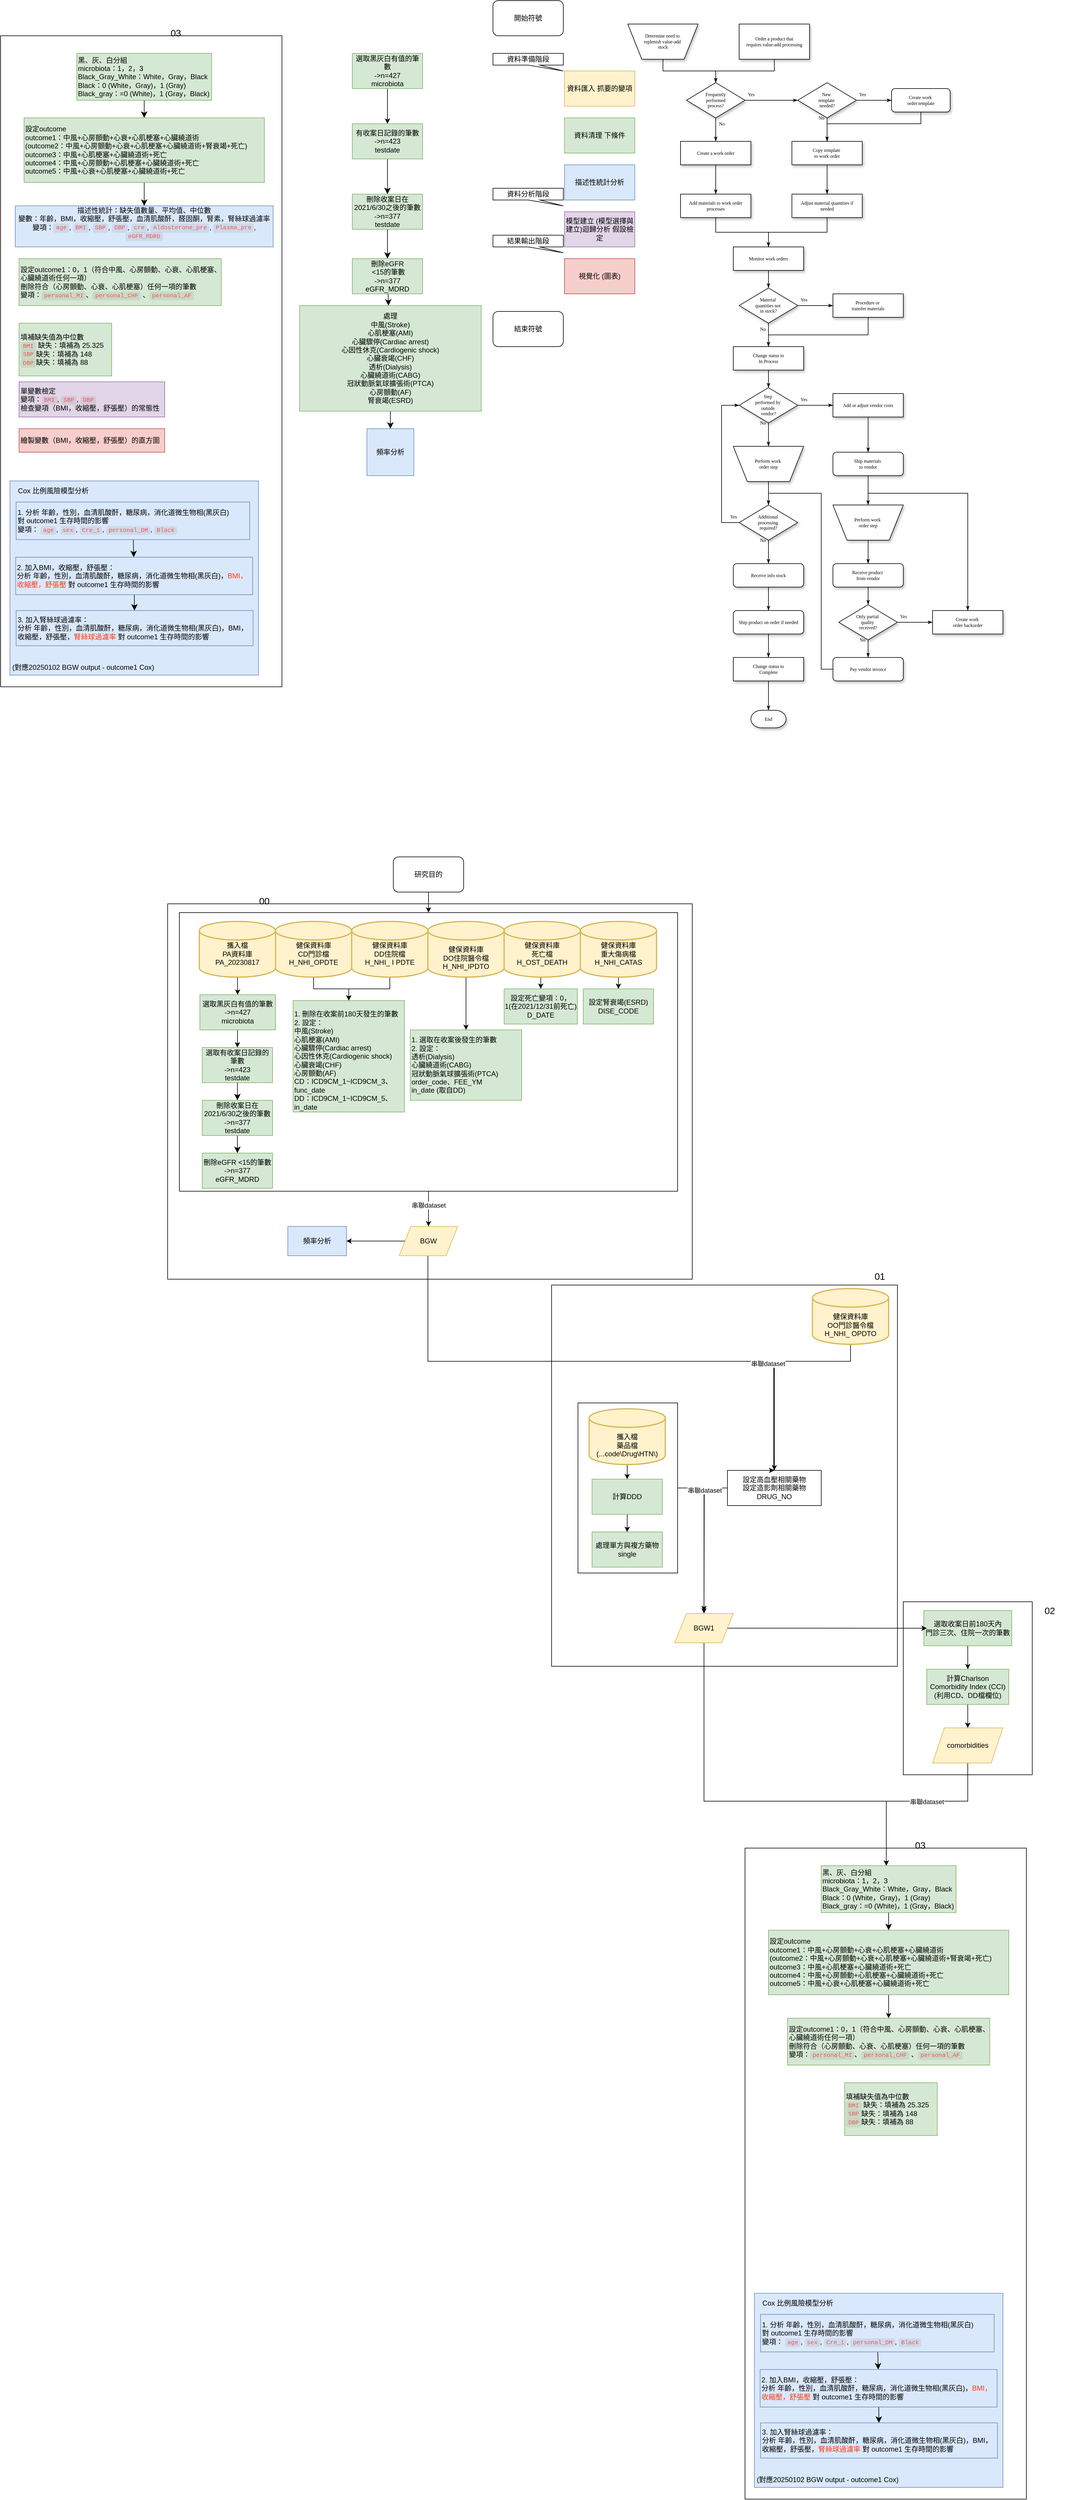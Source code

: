 <mxfile version="26.0.6">
  <diagram name="Page-1" id="edf60f1a-56cd-e834-aa8a-f176f3a09ee4">
    <mxGraphModel dx="2215" dy="574" grid="1" gridSize="10" guides="1" tooltips="1" connect="1" arrows="1" fold="1" page="1" pageScale="1" pageWidth="1100" pageHeight="850" background="none" math="0" shadow="0">
      <root>
        <mxCell id="0" />
        <mxCell id="1" parent="0" />
        <mxCell id="RrgbvRi4uORZ6m7NdEk9-6" value="" style="rounded=0;whiteSpace=wrap;html=1;fillColor=none;" vertex="1" parent="1">
          <mxGeometry x="570" y="2810" width="220" height="295" as="geometry" />
        </mxCell>
        <mxCell id="ccFABopMqbIgBS7_1jks-86" value="" style="rounded=0;whiteSpace=wrap;html=1;fillColor=none;" parent="1" vertex="1">
          <mxGeometry x="-30" y="2270" width="590" height="650" as="geometry" />
        </mxCell>
        <mxCell id="ccFABopMqbIgBS7_1jks-60" value="" style="edgeStyle=orthogonalEdgeStyle;rounded=0;orthogonalLoop=1;jettySize=auto;html=1;" parent="1" source="ccFABopMqbIgBS7_1jks-50" edge="1">
          <mxGeometry relative="1" as="geometry">
            <mxPoint x="-240.0" y="2170" as="targetPoint" />
          </mxGeometry>
        </mxCell>
        <mxCell id="ccFABopMqbIgBS7_1jks-61" value="串聯dataset" style="edgeLabel;html=1;align=center;verticalAlign=middle;resizable=0;points=[];" parent="ccFABopMqbIgBS7_1jks-60" vertex="1" connectable="0">
          <mxGeometry x="-0.215" relative="1" as="geometry">
            <mxPoint as="offset" />
          </mxGeometry>
        </mxCell>
        <mxCell id="ccFABopMqbIgBS7_1jks-50" value="" style="rounded=0;whiteSpace=wrap;html=1;" parent="1" vertex="1">
          <mxGeometry x="-665" y="1635" width="850" height="475" as="geometry" />
        </mxCell>
        <mxCell id="MqRCWIQsL3sCiBY5EVq8-35" value="" style="rounded=0;whiteSpace=wrap;html=1;fillColor=none;" parent="1" vertex="1">
          <mxGeometry x="-970" y="140" width="480" height="1110" as="geometry" />
        </mxCell>
        <mxCell id="MqRCWIQsL3sCiBY5EVq8-48" value="" style="rounded=0;whiteSpace=wrap;html=1;fillColor=#dae8fc;strokeColor=#6c8ebf;" parent="1" vertex="1">
          <mxGeometry x="-954" y="899" width="424" height="331" as="geometry" />
        </mxCell>
        <mxCell id="MqRCWIQsL3sCiBY5EVq8-32" value="" style="rounded=0;whiteSpace=wrap;html=1;fillColor=none;" parent="1" vertex="1">
          <mxGeometry x="-685" y="1620" width="895" height="640" as="geometry" />
        </mxCell>
        <mxCell id="60e70716793133e9-31" style="edgeStyle=orthogonalEdgeStyle;rounded=0;html=1;labelBackgroundColor=none;startSize=5;endArrow=classicThin;endFill=1;endSize=5;jettySize=auto;orthogonalLoop=1;strokeWidth=1;fontFamily=Verdana;fontSize=8" parent="1" source="60e70716793133e9-2" target="60e70716793133e9-5" edge="1">
          <mxGeometry relative="1" as="geometry" />
        </mxCell>
        <mxCell id="60e70716793133e9-2" value="Determine need to&amp;nbsp;&lt;div&gt;replenish value-add&amp;nbsp;&lt;/div&gt;&lt;div&gt;stock&lt;/div&gt;" style="shape=trapezoid;whiteSpace=wrap;html=1;rounded=0;shadow=1;labelBackgroundColor=none;strokeWidth=1;fontFamily=Verdana;fontSize=8;align=center;flipV=1;" parent="1" vertex="1">
          <mxGeometry x="100" y="120" width="120" height="60" as="geometry" />
        </mxCell>
        <mxCell id="60e70716793133e9-32" style="edgeStyle=orthogonalEdgeStyle;rounded=0;html=1;labelBackgroundColor=none;startSize=5;endArrow=classicThin;endFill=1;endSize=5;jettySize=auto;orthogonalLoop=1;strokeWidth=1;fontFamily=Verdana;fontSize=8" parent="1" source="60e70716793133e9-4" target="60e70716793133e9-5" edge="1">
          <mxGeometry relative="1" as="geometry" />
        </mxCell>
        <mxCell id="60e70716793133e9-4" value="Order a product that&lt;div&gt;requires value-add processing&lt;/div&gt;" style="rounded=0;whiteSpace=wrap;html=1;shadow=1;labelBackgroundColor=none;strokeWidth=1;fontFamily=Verdana;fontSize=8;align=center;" parent="1" vertex="1">
          <mxGeometry x="290" y="120" width="120" height="60" as="geometry" />
        </mxCell>
        <mxCell id="60e70716793133e9-33" value="Yes" style="edgeStyle=orthogonalEdgeStyle;rounded=0;html=1;labelBackgroundColor=none;startSize=5;endArrow=classicThin;endFill=1;endSize=5;jettySize=auto;orthogonalLoop=1;strokeWidth=1;fontFamily=Verdana;fontSize=8" parent="1" source="60e70716793133e9-5" target="60e70716793133e9-7" edge="1">
          <mxGeometry x="-0.778" y="10" relative="1" as="geometry">
            <mxPoint as="offset" />
          </mxGeometry>
        </mxCell>
        <mxCell id="60e70716793133e9-37" value="No" style="edgeStyle=orthogonalEdgeStyle;rounded=0;html=1;labelBackgroundColor=none;startSize=5;endArrow=classicThin;endFill=1;endSize=5;jettySize=auto;orthogonalLoop=1;strokeWidth=1;fontFamily=Verdana;fontSize=8" parent="1" source="60e70716793133e9-5" target="60e70716793133e9-9" edge="1">
          <mxGeometry x="-0.5" y="10" relative="1" as="geometry">
            <mxPoint as="offset" />
          </mxGeometry>
        </mxCell>
        <mxCell id="60e70716793133e9-5" value="Frequently&lt;div&gt;performed&lt;/div&gt;&lt;div&gt;process?&lt;/div&gt;" style="rhombus;whiteSpace=wrap;html=1;rounded=0;shadow=1;labelBackgroundColor=none;strokeWidth=1;fontFamily=Verdana;fontSize=8;align=center;" parent="1" vertex="1">
          <mxGeometry x="200" y="220" width="100" height="60" as="geometry" />
        </mxCell>
        <mxCell id="60e70716793133e9-34" value="Yes" style="edgeStyle=orthogonalEdgeStyle;rounded=0;html=1;labelBackgroundColor=none;startSize=5;endArrow=classicThin;endFill=1;endSize=5;jettySize=auto;orthogonalLoop=1;strokeWidth=1;fontFamily=Verdana;fontSize=8" parent="1" source="60e70716793133e9-7" target="60e70716793133e9-8" edge="1">
          <mxGeometry x="-0.667" y="10" relative="1" as="geometry">
            <mxPoint as="offset" />
          </mxGeometry>
        </mxCell>
        <mxCell id="60e70716793133e9-35" value="No" style="edgeStyle=orthogonalEdgeStyle;rounded=0;html=1;labelBackgroundColor=none;startSize=5;endArrow=classicThin;endFill=1;endSize=5;jettySize=auto;orthogonalLoop=1;strokeWidth=1;fontFamily=Verdana;fontSize=8" parent="1" source="60e70716793133e9-7" target="60e70716793133e9-10" edge="1">
          <mxGeometry x="-1" y="-10" relative="1" as="geometry">
            <mxPoint x="440" y="300" as="targetPoint" />
            <Array as="points" />
            <mxPoint as="offset" />
          </mxGeometry>
        </mxCell>
        <mxCell id="60e70716793133e9-7" value="New&amp;nbsp;&lt;div&gt;template&amp;nbsp;&lt;/div&gt;&lt;div&gt;needed?&lt;/div&gt;" style="rhombus;whiteSpace=wrap;html=1;rounded=0;shadow=1;labelBackgroundColor=none;strokeWidth=1;fontFamily=Verdana;fontSize=8;align=center;" parent="1" vertex="1">
          <mxGeometry x="390" y="220" width="100" height="60" as="geometry" />
        </mxCell>
        <mxCell id="60e70716793133e9-36" style="edgeStyle=orthogonalEdgeStyle;rounded=0;html=1;labelBackgroundColor=none;startSize=5;endArrow=classicThin;endFill=1;endSize=5;jettySize=auto;orthogonalLoop=1;strokeWidth=1;fontFamily=Verdana;fontSize=8" parent="1" source="60e70716793133e9-8" target="60e70716793133e9-10" edge="1">
          <mxGeometry relative="1" as="geometry">
            <Array as="points">
              <mxPoint x="600" y="290" />
              <mxPoint x="440" y="290" />
            </Array>
          </mxGeometry>
        </mxCell>
        <mxCell id="60e70716793133e9-8" value="Create work&amp;nbsp;&lt;div&gt;order template&lt;/div&gt;" style="rounded=1;whiteSpace=wrap;html=1;shadow=1;labelBackgroundColor=none;strokeWidth=1;fontFamily=Verdana;fontSize=8;align=center;" parent="1" vertex="1">
          <mxGeometry x="550" y="230" width="100" height="40" as="geometry" />
        </mxCell>
        <mxCell id="60e70716793133e9-38" style="edgeStyle=orthogonalEdgeStyle;rounded=0;html=1;labelBackgroundColor=none;startSize=5;endArrow=classicThin;endFill=1;endSize=5;jettySize=auto;orthogonalLoop=1;strokeWidth=1;fontFamily=Verdana;fontSize=8" parent="1" source="60e70716793133e9-9" target="60e70716793133e9-11" edge="1">
          <mxGeometry relative="1" as="geometry" />
        </mxCell>
        <mxCell id="60e70716793133e9-9" value="Create a work order" style="whiteSpace=wrap;html=1;rounded=0;shadow=1;labelBackgroundColor=none;strokeWidth=1;fontFamily=Verdana;fontSize=8;align=center;" parent="1" vertex="1">
          <mxGeometry x="190" y="320" width="120" height="40" as="geometry" />
        </mxCell>
        <mxCell id="60e70716793133e9-39" style="edgeStyle=orthogonalEdgeStyle;rounded=0;html=1;labelBackgroundColor=none;startSize=5;endArrow=classicThin;endFill=1;endSize=5;jettySize=auto;orthogonalLoop=1;strokeWidth=1;fontFamily=Verdana;fontSize=8" parent="1" source="60e70716793133e9-10" target="60e70716793133e9-12" edge="1">
          <mxGeometry relative="1" as="geometry" />
        </mxCell>
        <mxCell id="60e70716793133e9-10" value="Copy template&amp;nbsp;&lt;div&gt;to work order&lt;/div&gt;" style="whiteSpace=wrap;html=1;rounded=0;shadow=1;labelBackgroundColor=none;strokeWidth=1;fontFamily=Verdana;fontSize=8;align=center;" parent="1" vertex="1">
          <mxGeometry x="380" y="320" width="120" height="40" as="geometry" />
        </mxCell>
        <mxCell id="60e70716793133e9-41" style="edgeStyle=orthogonalEdgeStyle;rounded=0;html=1;labelBackgroundColor=none;startSize=5;endArrow=classicThin;endFill=1;endSize=5;jettySize=auto;orthogonalLoop=1;strokeWidth=1;fontFamily=Verdana;fontSize=8" parent="1" source="60e70716793133e9-11" target="60e70716793133e9-13" edge="1">
          <mxGeometry relative="1" as="geometry" />
        </mxCell>
        <mxCell id="60e70716793133e9-11" value="Add materials to work order processes" style="whiteSpace=wrap;html=1;rounded=0;shadow=1;labelBackgroundColor=none;strokeWidth=1;fontFamily=Verdana;fontSize=8;align=center;spacing=6;" parent="1" vertex="1">
          <mxGeometry x="190" y="410" width="120" height="40" as="geometry" />
        </mxCell>
        <mxCell id="60e70716793133e9-40" style="edgeStyle=orthogonalEdgeStyle;rounded=0;html=1;labelBackgroundColor=none;startSize=5;endArrow=classicThin;endFill=1;endSize=5;jettySize=auto;orthogonalLoop=1;strokeWidth=1;fontFamily=Verdana;fontSize=8" parent="1" source="60e70716793133e9-12" target="60e70716793133e9-13" edge="1">
          <mxGeometry relative="1" as="geometry" />
        </mxCell>
        <mxCell id="60e70716793133e9-12" value="Adjust material quantities if needed" style="whiteSpace=wrap;html=1;rounded=0;shadow=1;labelBackgroundColor=none;strokeWidth=1;fontFamily=Verdana;fontSize=8;align=center;spacing=6;" parent="1" vertex="1">
          <mxGeometry x="380" y="410" width="120" height="40" as="geometry" />
        </mxCell>
        <mxCell id="60e70716793133e9-42" style="edgeStyle=orthogonalEdgeStyle;rounded=0;html=1;labelBackgroundColor=none;startSize=5;endArrow=classicThin;endFill=1;endSize=5;jettySize=auto;orthogonalLoop=1;strokeWidth=1;fontFamily=Verdana;fontSize=8" parent="1" source="60e70716793133e9-13" target="60e70716793133e9-14" edge="1">
          <mxGeometry relative="1" as="geometry" />
        </mxCell>
        <mxCell id="60e70716793133e9-13" value="Monitor work orders" style="whiteSpace=wrap;html=1;rounded=0;shadow=1;labelBackgroundColor=none;strokeWidth=1;fontFamily=Verdana;fontSize=8;align=center;" parent="1" vertex="1">
          <mxGeometry x="280" y="500" width="120" height="40" as="geometry" />
        </mxCell>
        <mxCell id="60e70716793133e9-43" value="Yes" style="edgeStyle=orthogonalEdgeStyle;rounded=0;html=1;labelBackgroundColor=none;startSize=5;endArrow=classicThin;endFill=1;endSize=5;jettySize=auto;orthogonalLoop=1;strokeWidth=1;fontFamily=Verdana;fontSize=8" parent="1" source="60e70716793133e9-14" target="60e70716793133e9-15" edge="1">
          <mxGeometry x="-0.667" y="10" relative="1" as="geometry">
            <mxPoint as="offset" />
          </mxGeometry>
        </mxCell>
        <mxCell id="60e70716793133e9-44" value="No" style="edgeStyle=orthogonalEdgeStyle;rounded=0;html=1;labelBackgroundColor=none;startSize=5;endArrow=classicThin;endFill=1;endSize=5;jettySize=auto;orthogonalLoop=1;strokeWidth=1;fontFamily=Verdana;fontSize=8" parent="1" source="60e70716793133e9-14" target="60e70716793133e9-16" edge="1">
          <mxGeometry x="-0.5" y="-10" relative="1" as="geometry">
            <mxPoint as="offset" />
          </mxGeometry>
        </mxCell>
        <mxCell id="60e70716793133e9-14" value="Material&amp;nbsp;&lt;div&gt;quantities not&amp;nbsp;&lt;/div&gt;&lt;div&gt;in stock?&lt;/div&gt;" style="rhombus;whiteSpace=wrap;html=1;rounded=0;shadow=1;labelBackgroundColor=none;strokeWidth=1;fontFamily=Verdana;fontSize=8;align=center;" parent="1" vertex="1">
          <mxGeometry x="290" y="570" width="100" height="60" as="geometry" />
        </mxCell>
        <mxCell id="60e70716793133e9-45" style="edgeStyle=orthogonalEdgeStyle;rounded=0;html=1;labelBackgroundColor=none;startSize=5;endArrow=classicThin;endFill=1;endSize=5;jettySize=auto;orthogonalLoop=1;strokeWidth=1;fontFamily=Verdana;fontSize=8" parent="1" source="60e70716793133e9-15" target="60e70716793133e9-16" edge="1">
          <mxGeometry relative="1" as="geometry">
            <Array as="points">
              <mxPoint x="510" y="650" />
              <mxPoint x="340" y="650" />
            </Array>
          </mxGeometry>
        </mxCell>
        <mxCell id="60e70716793133e9-15" value="Procedure or&amp;nbsp;&lt;div&gt;transfer materials&lt;/div&gt;" style="whiteSpace=wrap;html=1;rounded=0;shadow=1;labelBackgroundColor=none;strokeWidth=1;fontFamily=Verdana;fontSize=8;align=center;" parent="1" vertex="1">
          <mxGeometry x="450" y="580" width="120" height="40" as="geometry" />
        </mxCell>
        <mxCell id="60e70716793133e9-46" style="edgeStyle=orthogonalEdgeStyle;rounded=0;html=1;labelBackgroundColor=none;startSize=5;endArrow=classicThin;endFill=1;endSize=5;jettySize=auto;orthogonalLoop=1;strokeWidth=1;fontFamily=Verdana;fontSize=8" parent="1" source="60e70716793133e9-16" target="60e70716793133e9-17" edge="1">
          <mxGeometry relative="1" as="geometry" />
        </mxCell>
        <mxCell id="60e70716793133e9-16" value="Change status to&lt;div&gt;In Process&lt;/div&gt;" style="whiteSpace=wrap;html=1;rounded=0;shadow=1;labelBackgroundColor=none;strokeWidth=1;fontFamily=Verdana;fontSize=8;align=center;" parent="1" vertex="1">
          <mxGeometry x="280" y="670" width="120" height="40" as="geometry" />
        </mxCell>
        <mxCell id="60e70716793133e9-47" value="Yes" style="edgeStyle=orthogonalEdgeStyle;rounded=0;html=1;labelBackgroundColor=none;startSize=5;endArrow=classicThin;endFill=1;endSize=5;jettySize=auto;orthogonalLoop=1;strokeWidth=1;fontFamily=Verdana;fontSize=8" parent="1" source="60e70716793133e9-17" target="60e70716793133e9-18" edge="1">
          <mxGeometry x="-0.667" y="10" relative="1" as="geometry">
            <mxPoint as="offset" />
          </mxGeometry>
        </mxCell>
        <mxCell id="60e70716793133e9-50" value="No" style="edgeStyle=orthogonalEdgeStyle;rounded=0;html=1;labelBackgroundColor=none;startSize=5;endArrow=classicThin;endFill=1;endSize=5;jettySize=auto;orthogonalLoop=1;strokeWidth=1;fontFamily=Verdana;fontSize=8" parent="1" source="60e70716793133e9-17" target="60e70716793133e9-19" edge="1">
          <mxGeometry x="-1" y="-10" relative="1" as="geometry">
            <mxPoint as="offset" />
          </mxGeometry>
        </mxCell>
        <mxCell id="60e70716793133e9-17" value="Step&amp;nbsp;&lt;div&gt;performed by&amp;nbsp;&lt;/div&gt;&lt;div&gt;outside&amp;nbsp;&lt;/div&gt;&lt;div&gt;vendor?&lt;/div&gt;" style="rhombus;whiteSpace=wrap;html=1;rounded=0;shadow=1;labelBackgroundColor=none;strokeWidth=1;fontFamily=Verdana;fontSize=8;align=center;" parent="1" vertex="1">
          <mxGeometry x="290" y="740" width="100" height="60" as="geometry" />
        </mxCell>
        <mxCell id="60e70716793133e9-48" style="edgeStyle=orthogonalEdgeStyle;rounded=0;html=1;labelBackgroundColor=none;startSize=5;endArrow=classicThin;endFill=1;endSize=5;jettySize=auto;orthogonalLoop=1;strokeWidth=1;fontFamily=Verdana;fontSize=8" parent="1" source="60e70716793133e9-18" target="60e70716793133e9-20" edge="1">
          <mxGeometry relative="1" as="geometry" />
        </mxCell>
        <mxCell id="60e70716793133e9-18" value="Add or adjust vendor costs" style="whiteSpace=wrap;html=1;rounded=0;shadow=1;labelBackgroundColor=none;strokeWidth=1;fontFamily=Verdana;fontSize=8;align=center;" parent="1" vertex="1">
          <mxGeometry x="450" y="750" width="120" height="40" as="geometry" />
        </mxCell>
        <mxCell id="60e70716793133e9-52" style="edgeStyle=orthogonalEdgeStyle;rounded=0;html=1;labelBackgroundColor=none;startSize=5;endArrow=classicThin;endFill=1;endSize=5;jettySize=auto;orthogonalLoop=1;strokeWidth=1;fontFamily=Verdana;fontSize=8" parent="1" source="60e70716793133e9-19" target="60e70716793133e9-21" edge="1">
          <mxGeometry relative="1" as="geometry" />
        </mxCell>
        <mxCell id="60e70716793133e9-19" value="Perform work&amp;nbsp;&lt;div&gt;order step&lt;/div&gt;" style="shape=trapezoid;whiteSpace=wrap;html=1;rounded=0;shadow=1;labelBackgroundColor=none;strokeWidth=1;fontFamily=Verdana;fontSize=8;align=center;flipV=1;" parent="1" vertex="1">
          <mxGeometry x="280" y="840" width="120" height="60" as="geometry" />
        </mxCell>
        <mxCell id="60e70716793133e9-49" style="edgeStyle=orthogonalEdgeStyle;rounded=0;html=1;labelBackgroundColor=none;startSize=5;endArrow=classicThin;endFill=1;endSize=5;jettySize=auto;orthogonalLoop=1;strokeWidth=1;fontFamily=Verdana;fontSize=8" parent="1" source="60e70716793133e9-20" target="60e70716793133e9-22" edge="1">
          <mxGeometry relative="1" as="geometry" />
        </mxCell>
        <mxCell id="60e70716793133e9-53" style="edgeStyle=orthogonalEdgeStyle;rounded=0;html=1;labelBackgroundColor=none;startSize=5;endArrow=classicThin;endFill=1;endSize=5;jettySize=auto;orthogonalLoop=1;strokeWidth=1;fontFamily=Verdana;fontSize=8" parent="1" source="60e70716793133e9-20" target="60e70716793133e9-27" edge="1">
          <mxGeometry relative="1" as="geometry">
            <Array as="points">
              <mxPoint x="510" y="920" />
              <mxPoint x="680" y="920" />
            </Array>
          </mxGeometry>
        </mxCell>
        <mxCell id="60e70716793133e9-20" value="Ship materials&amp;nbsp;&lt;div&gt;to vendor&lt;/div&gt;" style="rounded=1;whiteSpace=wrap;html=1;shadow=1;labelBackgroundColor=none;strokeWidth=1;fontFamily=Verdana;fontSize=8;align=center;" parent="1" vertex="1">
          <mxGeometry x="450" y="850" width="120" height="40" as="geometry" />
        </mxCell>
        <mxCell id="60e70716793133e9-51" value="Yes" style="edgeStyle=orthogonalEdgeStyle;rounded=0;html=1;labelBackgroundColor=none;startSize=5;endArrow=classicThin;endFill=1;endSize=5;jettySize=auto;orthogonalLoop=1;strokeWidth=1;fontFamily=Verdana;fontSize=8" parent="1" source="60e70716793133e9-21" target="60e70716793133e9-17" edge="1">
          <mxGeometry x="-0.692" y="-20" relative="1" as="geometry">
            <Array as="points">
              <mxPoint x="260" y="970.0" />
              <mxPoint x="260" y="770" />
            </Array>
            <mxPoint as="offset" />
          </mxGeometry>
        </mxCell>
        <mxCell id="60e70716793133e9-54" value="No" style="edgeStyle=orthogonalEdgeStyle;rounded=0;html=1;labelBackgroundColor=none;startSize=5;endArrow=classicThin;endFill=1;endSize=5;jettySize=auto;orthogonalLoop=1;strokeWidth=1;fontFamily=Verdana;fontSize=8" parent="1" source="60e70716793133e9-21" target="60e70716793133e9-23" edge="1">
          <mxGeometry x="-1" y="-10" relative="1" as="geometry">
            <mxPoint as="offset" />
          </mxGeometry>
        </mxCell>
        <mxCell id="60e70716793133e9-21" value="Additional&amp;nbsp;&lt;div&gt;processing&amp;nbsp;&lt;/div&gt;&lt;div&gt;required?&lt;/div&gt;" style="rhombus;whiteSpace=wrap;html=1;rounded=0;shadow=1;labelBackgroundColor=none;strokeWidth=1;fontFamily=Verdana;fontSize=8;align=center;" parent="1" vertex="1">
          <mxGeometry x="290" y="940" width="100" height="60" as="geometry" />
        </mxCell>
        <mxCell id="60e70716793133e9-58" style="edgeStyle=orthogonalEdgeStyle;rounded=0;html=1;labelBackgroundColor=none;startSize=5;endArrow=classicThin;endFill=1;endSize=5;jettySize=auto;orthogonalLoop=1;strokeWidth=1;fontFamily=Verdana;fontSize=8" parent="1" source="60e70716793133e9-22" target="60e70716793133e9-24" edge="1">
          <mxGeometry relative="1" as="geometry" />
        </mxCell>
        <mxCell id="60e70716793133e9-22" value="Perform work&amp;nbsp;&lt;div&gt;order step&lt;/div&gt;" style="shape=trapezoid;whiteSpace=wrap;html=1;rounded=0;shadow=1;labelBackgroundColor=none;strokeWidth=1;fontFamily=Verdana;fontSize=8;align=center;flipV=1;" parent="1" vertex="1">
          <mxGeometry x="450" y="940" width="120" height="60" as="geometry" />
        </mxCell>
        <mxCell id="60e70716793133e9-55" style="edgeStyle=orthogonalEdgeStyle;rounded=0;html=1;labelBackgroundColor=none;startSize=5;endArrow=classicThin;endFill=1;endSize=5;jettySize=auto;orthogonalLoop=1;strokeWidth=1;fontFamily=Verdana;fontSize=8" parent="1" source="60e70716793133e9-23" target="60e70716793133e9-25" edge="1">
          <mxGeometry relative="1" as="geometry" />
        </mxCell>
        <mxCell id="60e70716793133e9-23" value="Receive info stock" style="rounded=1;whiteSpace=wrap;html=1;shadow=1;labelBackgroundColor=none;strokeWidth=1;fontFamily=Verdana;fontSize=8;align=center;" parent="1" vertex="1">
          <mxGeometry x="280" y="1040" width="120" height="40" as="geometry" />
        </mxCell>
        <mxCell id="60e70716793133e9-59" style="edgeStyle=orthogonalEdgeStyle;rounded=0;html=1;labelBackgroundColor=none;startSize=5;endArrow=classicThin;endFill=1;endSize=5;jettySize=auto;orthogonalLoop=1;strokeWidth=1;fontFamily=Verdana;fontSize=8" parent="1" source="60e70716793133e9-24" target="60e70716793133e9-26" edge="1">
          <mxGeometry relative="1" as="geometry" />
        </mxCell>
        <mxCell id="60e70716793133e9-24" value="Receive product&amp;nbsp;&lt;div&gt;from vendor&lt;/div&gt;" style="rounded=1;whiteSpace=wrap;html=1;shadow=1;labelBackgroundColor=none;strokeWidth=1;fontFamily=Verdana;fontSize=8;align=center;" parent="1" vertex="1">
          <mxGeometry x="450" y="1040" width="120" height="40" as="geometry" />
        </mxCell>
        <mxCell id="60e70716793133e9-56" style="edgeStyle=orthogonalEdgeStyle;rounded=0;html=1;labelBackgroundColor=none;startSize=5;endArrow=classicThin;endFill=1;endSize=5;jettySize=auto;orthogonalLoop=1;strokeWidth=1;fontFamily=Verdana;fontSize=8" parent="1" source="60e70716793133e9-25" target="60e70716793133e9-28" edge="1">
          <mxGeometry relative="1" as="geometry" />
        </mxCell>
        <mxCell id="60e70716793133e9-25" value="Ship product on order if needed" style="rounded=1;whiteSpace=wrap;html=1;shadow=1;labelBackgroundColor=none;strokeWidth=1;fontFamily=Verdana;fontSize=8;align=center;" parent="1" vertex="1">
          <mxGeometry x="280" y="1120" width="120" height="40" as="geometry" />
        </mxCell>
        <mxCell id="60e70716793133e9-60" value="No" style="edgeStyle=orthogonalEdgeStyle;rounded=0;html=1;labelBackgroundColor=none;startSize=5;endArrow=classicThin;endFill=1;endSize=5;jettySize=auto;orthogonalLoop=1;strokeWidth=1;fontFamily=Verdana;fontSize=8" parent="1" source="60e70716793133e9-26" target="60e70716793133e9-29" edge="1">
          <mxGeometry x="0.2" y="14" relative="1" as="geometry">
            <mxPoint x="-24" y="-10" as="offset" />
          </mxGeometry>
        </mxCell>
        <mxCell id="60e70716793133e9-61" value="Yes" style="edgeStyle=orthogonalEdgeStyle;rounded=0;html=1;labelBackgroundColor=none;startSize=5;endArrow=classicThin;endFill=1;endSize=5;jettySize=auto;orthogonalLoop=1;strokeWidth=1;fontFamily=Verdana;fontSize=8" parent="1" source="60e70716793133e9-26" target="60e70716793133e9-27" edge="1">
          <mxGeometry x="-0.667" y="10" relative="1" as="geometry">
            <mxPoint as="offset" />
          </mxGeometry>
        </mxCell>
        <mxCell id="60e70716793133e9-26" value="Only partial&amp;nbsp;&lt;div&gt;quality&amp;nbsp;&lt;/div&gt;&lt;div&gt;received?&lt;/div&gt;" style="rhombus;whiteSpace=wrap;html=1;rounded=0;shadow=1;labelBackgroundColor=none;strokeWidth=1;fontFamily=Verdana;fontSize=8;align=center;" parent="1" vertex="1">
          <mxGeometry x="460" y="1110" width="100" height="60" as="geometry" />
        </mxCell>
        <mxCell id="60e70716793133e9-27" value="Create work&amp;nbsp;&lt;div&gt;order backorder&lt;/div&gt;" style="whiteSpace=wrap;html=1;rounded=0;shadow=1;labelBackgroundColor=none;strokeWidth=1;fontFamily=Verdana;fontSize=8;align=center;" parent="1" vertex="1">
          <mxGeometry x="620" y="1120" width="120" height="40" as="geometry" />
        </mxCell>
        <mxCell id="60e70716793133e9-57" style="edgeStyle=orthogonalEdgeStyle;rounded=0;html=1;labelBackgroundColor=none;startSize=5;endArrow=classicThin;endFill=1;endSize=5;jettySize=auto;orthogonalLoop=1;strokeWidth=1;fontFamily=Verdana;fontSize=8" parent="1" source="60e70716793133e9-28" target="60e70716793133e9-30" edge="1">
          <mxGeometry relative="1" as="geometry" />
        </mxCell>
        <mxCell id="60e70716793133e9-28" value="Change status to&lt;div&gt;Complete&lt;/div&gt;" style="whiteSpace=wrap;html=1;rounded=0;shadow=1;labelBackgroundColor=none;strokeWidth=1;fontFamily=Verdana;fontSize=8;align=center;" parent="1" vertex="1">
          <mxGeometry x="280" y="1200" width="120" height="40" as="geometry" />
        </mxCell>
        <mxCell id="60e70716793133e9-62" style="edgeStyle=orthogonalEdgeStyle;rounded=0;html=1;labelBackgroundColor=none;startSize=5;endArrow=classicThin;endFill=1;endSize=5;jettySize=auto;orthogonalLoop=1;strokeWidth=1;fontFamily=Verdana;fontSize=8" parent="1" source="60e70716793133e9-29" target="60e70716793133e9-21" edge="1">
          <mxGeometry relative="1" as="geometry">
            <Array as="points">
              <mxPoint x="430" y="1220" />
              <mxPoint x="430" y="920" />
              <mxPoint x="340" y="920" />
            </Array>
          </mxGeometry>
        </mxCell>
        <mxCell id="60e70716793133e9-29" value="Pay vendor invoice" style="rounded=1;whiteSpace=wrap;html=1;shadow=1;labelBackgroundColor=none;strokeWidth=1;fontFamily=Verdana;fontSize=8;align=center;" parent="1" vertex="1">
          <mxGeometry x="450" y="1200" width="120" height="40" as="geometry" />
        </mxCell>
        <mxCell id="60e70716793133e9-30" value="End" style="strokeWidth=1;html=1;shape=mxgraph.flowchart.terminator;whiteSpace=wrap;rounded=0;shadow=1;labelBackgroundColor=none;fontFamily=Verdana;fontSize=8;align=center;" parent="1" vertex="1">
          <mxGeometry x="310" y="1290" width="60" height="30" as="geometry" />
        </mxCell>
        <mxCell id="MqRCWIQsL3sCiBY5EVq8-1" value="開始符號" style="rounded=1;whiteSpace=wrap;html=1;" parent="1" vertex="1">
          <mxGeometry x="-130" y="80" width="120" height="60" as="geometry" />
        </mxCell>
        <mxCell id="MqRCWIQsL3sCiBY5EVq8-5" value="結束符號" style="rounded=1;whiteSpace=wrap;html=1;" parent="1" vertex="1">
          <mxGeometry x="-130" y="610" width="120" height="60" as="geometry" />
        </mxCell>
        <mxCell id="MqRCWIQsL3sCiBY5EVq8-6" value="資料匯入 抓要的變項" style="rounded=0;whiteSpace=wrap;html=1;fillColor=#fff2cc;strokeColor=#d6b656;" parent="1" vertex="1">
          <mxGeometry x="-8" y="200" width="120" height="60" as="geometry" />
        </mxCell>
        <mxCell id="MqRCWIQsL3sCiBY5EVq8-7" value="資料清理 下條件" style="rounded=0;whiteSpace=wrap;html=1;fillColor=#d5e8d4;strokeColor=#82b366;" parent="1" vertex="1">
          <mxGeometry x="-8" y="280" width="120" height="60" as="geometry" />
        </mxCell>
        <mxCell id="MqRCWIQsL3sCiBY5EVq8-8" value="描述性統計分析" style="rounded=0;whiteSpace=wrap;html=1;fillColor=#dae8fc;strokeColor=#6c8ebf;" parent="1" vertex="1">
          <mxGeometry x="-8" y="360" width="120" height="60" as="geometry" />
        </mxCell>
        <mxCell id="MqRCWIQsL3sCiBY5EVq8-9" value="模型建立 (模型選擇與建立)迴歸分析 假設檢定" style="rounded=0;whiteSpace=wrap;html=1;fillColor=#e1d5e7;strokeColor=#9673a6;" parent="1" vertex="1">
          <mxGeometry x="-8" y="440" width="120" height="60" as="geometry" />
        </mxCell>
        <mxCell id="MqRCWIQsL3sCiBY5EVq8-10" value="視覺化 (圖表)" style="rounded=0;whiteSpace=wrap;html=1;fillColor=#f8cecc;strokeColor=#b85450;" parent="1" vertex="1">
          <mxGeometry x="-8" y="520" width="120" height="60" as="geometry" />
        </mxCell>
        <mxCell id="MqRCWIQsL3sCiBY5EVq8-11" value="結果輸出階段" style="shape=callout;whiteSpace=wrap;html=1;perimeter=calloutPerimeter;base=20;position2=1;size=10;position=0.5;" parent="1" vertex="1">
          <mxGeometry x="-130" y="480" width="120" height="30" as="geometry" />
        </mxCell>
        <mxCell id="MqRCWIQsL3sCiBY5EVq8-12" value="資料分析階段" style="shape=callout;whiteSpace=wrap;html=1;perimeter=calloutPerimeter;base=20;position2=1;size=10;position=0.5;" parent="1" vertex="1">
          <mxGeometry x="-130" y="400" width="120" height="30" as="geometry" />
        </mxCell>
        <mxCell id="MqRCWIQsL3sCiBY5EVq8-13" value="資料準備階段" style="shape=callout;whiteSpace=wrap;html=1;perimeter=calloutPerimeter;base=20;position2=1;size=10;position=0.5;" parent="1" vertex="1">
          <mxGeometry x="-130" y="170" width="120" height="30" as="geometry" />
        </mxCell>
        <mxCell id="MqRCWIQsL3sCiBY5EVq8-20" value="" style="edgeStyle=none;curved=1;rounded=0;orthogonalLoop=1;jettySize=auto;html=1;fontSize=12;entryX=0.5;entryY=0;entryDx=0;entryDy=0;" parent="1" source="MqRCWIQsL3sCiBY5EVq8-15" target="MqRCWIQsL3sCiBY5EVq8-16" edge="1">
          <mxGeometry relative="1" as="geometry" />
        </mxCell>
        <mxCell id="MqRCWIQsL3sCiBY5EVq8-15" value="選取黑灰白有值的筆數&lt;div&gt;-&amp;gt;n=427&lt;/div&gt;&lt;div&gt;microbiota&lt;/div&gt;" style="rounded=0;whiteSpace=wrap;html=1;fillColor=#d5e8d4;strokeColor=#82b366;" parent="1" vertex="1">
          <mxGeometry x="-370" y="170" width="120" height="60" as="geometry" />
        </mxCell>
        <mxCell id="MqRCWIQsL3sCiBY5EVq8-18" value="" style="edgeStyle=none;curved=1;rounded=0;orthogonalLoop=1;jettySize=auto;html=1;fontSize=12;startSize=8;endSize=8;" parent="1" source="MqRCWIQsL3sCiBY5EVq8-16" target="MqRCWIQsL3sCiBY5EVq8-17" edge="1">
          <mxGeometry relative="1" as="geometry" />
        </mxCell>
        <mxCell id="MqRCWIQsL3sCiBY5EVq8-16" value="&lt;div&gt;&lt;span style=&quot;background-color: transparent; color: light-dark(rgb(0, 0, 0), rgb(255, 255, 255));&quot;&gt;有&lt;/span&gt;收案日記錄&lt;span style=&quot;background-color: transparent; color: light-dark(rgb(0, 0, 0), rgb(255, 255, 255));&quot;&gt;的&lt;/span&gt;&lt;span style=&quot;background-color: transparent; color: light-dark(rgb(0, 0, 0), rgb(255, 255, 255));&quot;&gt;筆數&lt;/span&gt;&lt;/div&gt;&lt;div&gt;-&amp;gt;n=423&lt;/div&gt;&lt;div&gt;testdate&lt;/div&gt;" style="rounded=0;whiteSpace=wrap;html=1;fillColor=#d5e8d4;strokeColor=#82b366;" parent="1" vertex="1">
          <mxGeometry x="-370" y="290" width="120" height="60" as="geometry" />
        </mxCell>
        <mxCell id="MqRCWIQsL3sCiBY5EVq8-26" value="" style="edgeStyle=none;curved=1;rounded=0;orthogonalLoop=1;jettySize=auto;html=1;fontSize=12;startSize=8;endSize=8;" parent="1" source="MqRCWIQsL3sCiBY5EVq8-17" target="MqRCWIQsL3sCiBY5EVq8-25" edge="1">
          <mxGeometry relative="1" as="geometry" />
        </mxCell>
        <mxCell id="MqRCWIQsL3sCiBY5EVq8-17" value="&lt;div&gt;刪除收案日在2021/6/30之後的筆數&lt;/div&gt;&lt;div&gt;-&amp;gt;n=377&lt;/div&gt;&lt;div&gt;testdate&lt;/div&gt;" style="rounded=0;whiteSpace=wrap;html=1;fillColor=#d5e8d4;strokeColor=#82b366;" parent="1" vertex="1">
          <mxGeometry x="-370" y="410" width="120" height="60" as="geometry" />
        </mxCell>
        <mxCell id="MqRCWIQsL3sCiBY5EVq8-28" value="" style="edgeStyle=none;curved=1;rounded=0;orthogonalLoop=1;jettySize=auto;html=1;fontSize=12;startSize=8;endSize=8;" parent="1" source="MqRCWIQsL3sCiBY5EVq8-25" target="MqRCWIQsL3sCiBY5EVq8-27" edge="1">
          <mxGeometry relative="1" as="geometry" />
        </mxCell>
        <mxCell id="MqRCWIQsL3sCiBY5EVq8-25" value="&lt;div&gt;刪除&lt;span style=&quot;background-color: transparent; color: light-dark(rgb(0, 0, 0), rgb(255, 255, 255));&quot;&gt;eGFR&lt;/span&gt;&lt;/div&gt;&lt;div&gt;&amp;nbsp;&amp;lt;15的筆數&lt;/div&gt;&lt;div&gt;-&amp;gt;n=377&lt;/div&gt;&lt;div&gt;eGFR_MDRD&lt;/div&gt;" style="rounded=0;whiteSpace=wrap;html=1;fillColor=#d5e8d4;strokeColor=#82b366;" parent="1" vertex="1">
          <mxGeometry x="-370" y="520" width="120" height="60" as="geometry" />
        </mxCell>
        <mxCell id="MqRCWIQsL3sCiBY5EVq8-30" value="" style="edgeStyle=none;curved=1;rounded=0;orthogonalLoop=1;jettySize=auto;html=1;fontSize=12;startSize=8;endSize=8;" parent="1" source="MqRCWIQsL3sCiBY5EVq8-27" target="MqRCWIQsL3sCiBY5EVq8-29" edge="1">
          <mxGeometry relative="1" as="geometry" />
        </mxCell>
        <mxCell id="MqRCWIQsL3sCiBY5EVq8-27" value="&lt;div&gt;處理&lt;/div&gt;&lt;div&gt;中風(Stroke)&lt;/div&gt;&lt;div&gt;心肌梗塞(AMI)&lt;/div&gt;&lt;div&gt;心臟驟停(Cardiac arrest)&lt;/div&gt;&lt;div&gt;心因性休克(Cardiogenic shock)&lt;/div&gt;&lt;div&gt;心臟衰竭(CHF)&lt;/div&gt;&lt;div&gt;透析(Dialysis)&lt;/div&gt;&lt;div&gt;&lt;span style=&quot;text-align: left; background-color: transparent; color: light-dark(rgb(0, 0, 0), rgb(255, 255, 255));&quot;&gt;心臟繞道術&lt;/span&gt;(CABG)&lt;/div&gt;&lt;div&gt;冠狀動脈氣球擴張術(PTCA)&lt;/div&gt;&lt;div&gt;心房顫動(AF)&lt;/div&gt;&lt;div&gt;&lt;span style=&quot;text-align: left; background-color: transparent; color: light-dark(rgb(0, 0, 0), rgb(255, 255, 255));&quot;&gt;腎衰竭&lt;/span&gt;(ESRD)&lt;/div&gt;" style="rounded=0;whiteSpace=wrap;html=1;fillColor=#d5e8d4;strokeColor=#82b366;" parent="1" vertex="1">
          <mxGeometry x="-460" y="600" width="310" height="180" as="geometry" />
        </mxCell>
        <mxCell id="MqRCWIQsL3sCiBY5EVq8-29" value="頻率分析" style="whiteSpace=wrap;html=1;aspect=fixed;fillColor=#dae8fc;strokeColor=#6c8ebf;" parent="1" vertex="1">
          <mxGeometry x="-345" y="810" width="80" height="80" as="geometry" />
        </mxCell>
        <mxCell id="MqRCWIQsL3sCiBY5EVq8-33" value="00" style="text;html=1;align=center;verticalAlign=middle;whiteSpace=wrap;rounded=0;fontSize=16;" parent="1" vertex="1">
          <mxGeometry x="-550" y="1600" width="60" height="30" as="geometry" />
        </mxCell>
        <mxCell id="MqRCWIQsL3sCiBY5EVq8-36" value="03" style="text;html=1;align=center;verticalAlign=middle;whiteSpace=wrap;rounded=0;fontSize=16;" parent="1" vertex="1">
          <mxGeometry x="-701" y="120" width="60" height="30" as="geometry" />
        </mxCell>
        <mxCell id="MqRCWIQsL3sCiBY5EVq8-39" value="" style="edgeStyle=none;curved=1;rounded=0;orthogonalLoop=1;jettySize=auto;html=1;fontSize=12;startSize=8;endSize=8;" parent="1" source="MqRCWIQsL3sCiBY5EVq8-37" target="MqRCWIQsL3sCiBY5EVq8-38" edge="1">
          <mxGeometry relative="1" as="geometry" />
        </mxCell>
        <mxCell id="MqRCWIQsL3sCiBY5EVq8-37" value="黑、灰、白分組&lt;div&gt;&lt;div&gt;microbiota：1，2，3&lt;/div&gt;&lt;div&gt;Black_Gray_White：White，Gray，Black&lt;/div&gt;&lt;div&gt;Black：0 (&lt;span style=&quot;background-color: transparent; color: light-dark(rgb(0, 0, 0), rgb(255, 255, 255));&quot;&gt;White，Gray&lt;/span&gt;&lt;span style=&quot;background-color: transparent; color: light-dark(rgb(0, 0, 0), rgb(255, 255, 255));&quot;&gt;)，1&amp;nbsp;&lt;/span&gt;&lt;span style=&quot;background-color: transparent; color: light-dark(rgb(0, 0, 0), rgb(255, 255, 255));&quot;&gt;(&lt;/span&gt;&lt;span style=&quot;background-color: transparent; color: light-dark(rgb(0, 0, 0), rgb(255, 255, 255));&quot;&gt;Gray&lt;/span&gt;&lt;span style=&quot;background-color: transparent; color: light-dark(rgb(0, 0, 0), rgb(255, 255, 255));&quot;&gt;)&lt;/span&gt;&lt;/div&gt;&lt;div&gt;Black_gray：=&lt;span style=&quot;background-color: transparent; color: light-dark(rgb(0, 0, 0), rgb(255, 255, 255));&quot;&gt;0 (&lt;/span&gt;&lt;span style=&quot;background-color: transparent; color: light-dark(rgb(0, 0, 0), rgb(255, 255, 255));&quot;&gt;White&lt;/span&gt;&lt;span style=&quot;background-color: transparent; color: light-dark(rgb(0, 0, 0), rgb(255, 255, 255));&quot;&gt;)，1&amp;nbsp;&lt;/span&gt;&lt;span style=&quot;background-color: transparent; color: light-dark(rgb(0, 0, 0), rgb(255, 255, 255));&quot;&gt;(&lt;/span&gt;&lt;span style=&quot;background-color: transparent; color: light-dark(rgb(0, 0, 0), rgb(255, 255, 255));&quot;&gt;Gray，&lt;/span&gt;&lt;span style=&quot;background-color: transparent; color: light-dark(rgb(0, 0, 0), rgb(255, 255, 255));&quot;&gt;Black&lt;/span&gt;&lt;span style=&quot;background-color: transparent; color: light-dark(rgb(0, 0, 0), rgb(255, 255, 255));&quot;&gt;)&lt;/span&gt;&lt;/div&gt;&lt;/div&gt;" style="rounded=0;whiteSpace=wrap;html=1;fillColor=#d5e8d4;strokeColor=#82b366;align=left;" parent="1" vertex="1">
          <mxGeometry x="-840" y="170" width="230" height="80" as="geometry" />
        </mxCell>
        <mxCell id="MqRCWIQsL3sCiBY5EVq8-62" value="" style="edgeStyle=none;curved=1;rounded=0;orthogonalLoop=1;jettySize=auto;html=1;fontSize=12;startSize=8;endSize=8;" parent="1" source="MqRCWIQsL3sCiBY5EVq8-38" target="MqRCWIQsL3sCiBY5EVq8-40" edge="1">
          <mxGeometry relative="1" as="geometry" />
        </mxCell>
        <mxCell id="MqRCWIQsL3sCiBY5EVq8-38" value="設定outcome&lt;br&gt;outcome1：中風+心房顫動+心衰+心肌梗塞+心臟繞道術&lt;br&gt;&lt;div&gt;&lt;span style=&quot;background-color: transparent; color: light-dark(rgb(0, 0, 0), rgb(255, 255, 255));&quot;&gt;(outcome2：中風+心房顫動+心衰+心肌梗塞+&lt;/span&gt;心臟繞道術&lt;span style=&quot;background-color: transparent; color: light-dark(rgb(0, 0, 0), rgb(255, 255, 255));&quot;&gt;+&lt;/span&gt;&lt;span style=&quot;background-color: transparent;&quot;&gt;腎衰竭+&lt;/span&gt;&lt;span style=&quot;background-color: transparent; color: light-dark(rgb(0, 0, 0), rgb(255, 255, 255));&quot;&gt;死亡&lt;/span&gt;&lt;span style=&quot;background-color: transparent; color: light-dark(rgb(0, 0, 0), rgb(255, 255, 255));&quot;&gt;)&lt;/span&gt;&lt;/div&gt;&lt;div&gt;outcome3：中風+心肌梗塞+心臟繞道術+死亡&lt;br&gt;outcome4：中風+心房顫動+心肌梗塞+心臟繞道術+死亡&lt;br&gt;outcome5：中風+心衰+心肌梗塞+心臟繞道術+死亡&lt;/div&gt;" style="rounded=0;whiteSpace=wrap;html=1;align=left;fillColor=#d5e8d4;strokeColor=#82b366;" parent="1" vertex="1">
          <mxGeometry x="-930" y="280" width="410" height="110" as="geometry" />
        </mxCell>
        <mxCell id="MqRCWIQsL3sCiBY5EVq8-40" value="&lt;div&gt;描述性統計：缺失值數量、平均值、中位數&lt;/div&gt;&lt;div&gt;變數：年齡，BMI，收縮壓，舒張壓，血清肌酸酐，醛固酮，腎素，腎絲球過濾率&lt;/div&gt;&lt;div&gt;變項：&lt;span style=&quot;font-family: SFMono-Regular, Menlo, Consolas, &amp;quot;PT Mono&amp;quot;, &amp;quot;Liberation Mono&amp;quot;, Courier, monospace; line-height: normal; background: rgba(135, 131, 120, 0.15); color: rgb(235, 87, 87); border-radius: 4px; font-size: 85%; padding: 0.2em 0.4em;&quot; class=&quot;notion-enable-hover&quot; spellcheck=&quot;false&quot; data-token-index=&quot;0&quot;&gt;age&lt;/span&gt;&lt;span style=&quot;background-color: transparent; color: light-dark(rgb(0, 0, 0), rgb(255, 255, 255));&quot;&gt;, &lt;/span&gt;&lt;span style=&quot;font-family: SFMono-Regular, Menlo, Consolas, &amp;quot;PT Mono&amp;quot;, &amp;quot;Liberation Mono&amp;quot;, Courier, monospace; line-height: normal; background: rgba(135, 131, 120, 0.15); color: rgb(235, 87, 87); border-radius: 4px; font-size: 85%; padding: 0.2em 0.4em;&quot; class=&quot;notion-enable-hover&quot; spellcheck=&quot;false&quot; data-token-index=&quot;2&quot;&gt;BMI&lt;/span&gt;&lt;span style=&quot;background-color: transparent; color: light-dark(rgb(0, 0, 0), rgb(255, 255, 255));&quot;&gt;, &lt;/span&gt;&lt;span style=&quot;font-family: SFMono-Regular, Menlo, Consolas, &amp;quot;PT Mono&amp;quot;, &amp;quot;Liberation Mono&amp;quot;, Courier, monospace; line-height: normal; background: rgba(135, 131, 120, 0.15); color: rgb(235, 87, 87); border-radius: 4px; font-size: 85%; padding: 0.2em 0.4em;&quot; class=&quot;notion-enable-hover&quot; spellcheck=&quot;false&quot; data-token-index=&quot;4&quot;&gt;SBP&lt;/span&gt;&lt;span style=&quot;background-color: transparent; color: light-dark(rgb(0, 0, 0), rgb(255, 255, 255));&quot;&gt;, &lt;/span&gt;&lt;span style=&quot;font-family: SFMono-Regular, Menlo, Consolas, &amp;quot;PT Mono&amp;quot;, &amp;quot;Liberation Mono&amp;quot;, Courier, monospace; line-height: normal; background: rgba(135, 131, 120, 0.15); color: rgb(235, 87, 87); border-radius: 4px; font-size: 85%; padding: 0.2em 0.4em;&quot; class=&quot;notion-enable-hover&quot; spellcheck=&quot;false&quot; data-token-index=&quot;6&quot;&gt;DBP&lt;/span&gt;&lt;span style=&quot;background-color: transparent; color: light-dark(rgb(0, 0, 0), rgb(255, 255, 255));&quot;&gt;, &lt;/span&gt;&lt;span style=&quot;font-family: SFMono-Regular, Menlo, Consolas, &amp;quot;PT Mono&amp;quot;, &amp;quot;Liberation Mono&amp;quot;, Courier, monospace; line-height: normal; background: rgba(135, 131, 120, 0.15); color: rgb(235, 87, 87); border-radius: 4px; font-size: 85%; padding: 0.2em 0.4em;&quot; class=&quot;notion-enable-hover&quot; spellcheck=&quot;false&quot; data-token-index=&quot;8&quot;&gt;cre&lt;/span&gt;&lt;span style=&quot;background-color: transparent; color: light-dark(rgb(0, 0, 0), rgb(255, 255, 255));&quot;&gt;, &lt;/span&gt;&lt;span style=&quot;font-family: SFMono-Regular, Menlo, Consolas, &amp;quot;PT Mono&amp;quot;, &amp;quot;Liberation Mono&amp;quot;, Courier, monospace; line-height: normal; background: rgba(135, 131, 120, 0.15); color: rgb(235, 87, 87); border-radius: 4px; font-size: 85%; padding: 0.2em 0.4em;&quot; class=&quot;notion-enable-hover&quot; spellcheck=&quot;false&quot; data-token-index=&quot;10&quot;&gt;Aldosterone_pre&lt;/span&gt;&lt;span style=&quot;background-color: transparent; color: light-dark(rgb(0, 0, 0), rgb(255, 255, 255));&quot;&gt;, &lt;/span&gt;&lt;span style=&quot;font-family: SFMono-Regular, Menlo, Consolas, &amp;quot;PT Mono&amp;quot;, &amp;quot;Liberation Mono&amp;quot;, Courier, monospace; line-height: normal; background: rgba(135, 131, 120, 0.15); color: rgb(235, 87, 87); border-radius: 4px; font-size: 85%; padding: 0.2em 0.4em;&quot; class=&quot;notion-enable-hover&quot; spellcheck=&quot;false&quot; data-token-index=&quot;12&quot;&gt;Plasma_pre&lt;/span&gt;&lt;span style=&quot;background-color: transparent; color: light-dark(rgb(0, 0, 0), rgb(255, 255, 255));&quot;&gt;, &lt;/span&gt;&lt;span style=&quot;font-family: SFMono-Regular, Menlo, Consolas, &amp;quot;PT Mono&amp;quot;, &amp;quot;Liberation Mono&amp;quot;, Courier, monospace; line-height: normal; background: rgba(135, 131, 120, 0.15); color: rgb(235, 87, 87); border-radius: 4px; font-size: 85%; padding: 0.2em 0.4em;&quot; class=&quot;notion-enable-hover&quot; spellcheck=&quot;false&quot; data-token-index=&quot;14&quot;&gt;eGFR_MDRD&lt;/span&gt;&lt;/div&gt;&lt;p class=&quot;MsoNormal&quot;&gt;&lt;span lang=&quot;EN-US&quot;&gt;&lt;/span&gt;&lt;/p&gt;" style="rounded=0;whiteSpace=wrap;html=1;fillColor=#dae8fc;strokeColor=#6c8ebf;" parent="1" vertex="1">
          <mxGeometry x="-945" y="430" width="440" height="70" as="geometry" />
        </mxCell>
        <mxCell id="MqRCWIQsL3sCiBY5EVq8-41" value="&lt;span style=&quot;&quot; data-token-index=&quot;0&quot; class=&quot;notion-enable-hover&quot;&gt;單變數檢定&lt;/span&gt;&lt;div&gt;&lt;span style=&quot;&quot; data-token-index=&quot;0&quot; class=&quot;notion-enable-hover&quot;&gt;變項：&lt;span data-token-index=&quot;1&quot; spellcheck=&quot;false&quot; class=&quot;notion-enable-hover&quot; style=&quot;font-family: SFMono-Regular, Menlo, Consolas, &amp;quot;PT Mono&amp;quot;, &amp;quot;Liberation Mono&amp;quot;, Courier, monospace; line-height: normal; background: rgba(135, 131, 120, 0.15); color: rgb(235, 87, 87); border-radius: 4px; font-size: 10.2px; padding: 0.2em 0.4em;&quot;&gt;BMI&lt;/span&gt;,&amp;nbsp;&lt;span data-token-index=&quot;3&quot; spellcheck=&quot;false&quot; class=&quot;notion-enable-hover&quot; style=&quot;font-family: SFMono-Regular, Menlo, Consolas, &amp;quot;PT Mono&amp;quot;, &amp;quot;Liberation Mono&amp;quot;, Courier, monospace; line-height: normal; background: rgba(135, 131, 120, 0.15); color: rgb(235, 87, 87); border-radius: 4px; font-size: 10.2px; padding: 0.2em 0.4em;&quot;&gt;SBP&lt;/span&gt;,&amp;nbsp;&lt;span data-token-index=&quot;5&quot; spellcheck=&quot;false&quot; class=&quot;notion-enable-hover&quot; style=&quot;font-family: SFMono-Regular, Menlo, Consolas, &amp;quot;PT Mono&amp;quot;, &amp;quot;Liberation Mono&amp;quot;, Courier, monospace; line-height: normal; background: rgba(135, 131, 120, 0.15); color: rgb(235, 87, 87); border-radius: 4px; font-size: 10.2px; padding: 0.2em 0.4em;&quot;&gt;DBP&lt;/span&gt;&lt;br&gt;檢查變項（&lt;span style=&quot;text-align: center;&quot;&gt;BMI，收縮壓，舒張壓&lt;/span&gt;）的常態性&lt;/span&gt;&lt;/div&gt;" style="rounded=0;whiteSpace=wrap;html=1;fillColor=#e1d5e7;strokeColor=#9673a6;align=left;" parent="1" vertex="1">
          <mxGeometry x="-938.5" y="730" width="248.5" height="60" as="geometry" />
        </mxCell>
        <mxCell id="MqRCWIQsL3sCiBY5EVq8-42" value="繪製變數（&lt;span style=&quot;text-align: center;&quot;&gt;BMI，收縮壓，舒張壓&lt;/span&gt;）的直方圖" style="rounded=0;whiteSpace=wrap;html=1;fillColor=#f8cecc;strokeColor=#b85450;align=left;" parent="1" vertex="1">
          <mxGeometry x="-938.5" y="810" width="248.5" height="40" as="geometry" />
        </mxCell>
        <mxCell id="MqRCWIQsL3sCiBY5EVq8-43" value="&lt;div style=&quot;&quot;&gt;填補缺失值為中位數&lt;br&gt;&lt;/div&gt;&lt;div&gt;&lt;span class=&quot;notion-enable-hover&quot; spellcheck=&quot;false&quot; data-token-index=&quot;1&quot; style=&quot;font-family: SFMono-Regular, Menlo, Consolas, &amp;quot;PT Mono&amp;quot;, &amp;quot;Liberation Mono&amp;quot;, Courier, monospace; line-height: normal; background: rgba(135, 131, 120, 0.15); color: rgb(235, 87, 87); border-radius: 4px; font-size: 10.2px; padding: 0.2em 0.4em;&quot;&gt;BMI&lt;/span&gt;&lt;span style=&quot;&quot;&gt;&amp;nbsp;&lt;/span&gt;&lt;span style=&quot;background-color: transparent; color: light-dark(rgb(0, 0, 0), rgb(255, 255, 255));&quot;&gt;缺失&lt;/span&gt;&lt;span style=&quot;&quot;&gt;：&lt;/span&gt;&lt;span style=&quot;background-color: transparent; color: light-dark(rgb(0, 0, 0), rgb(255, 255, 255));&quot;&gt;填補為 25.325&lt;/span&gt;&lt;/div&gt;&lt;div&gt;&lt;span class=&quot;notion-enable-hover&quot; spellcheck=&quot;false&quot; data-token-index=&quot;3&quot; style=&quot;font-family: SFMono-Regular, Menlo, Consolas, &amp;quot;PT Mono&amp;quot;, &amp;quot;Liberation Mono&amp;quot;, Courier, monospace; line-height: normal; background: rgba(135, 131, 120, 0.15); color: rgb(235, 87, 87); border-radius: 4px; font-size: 10.2px; padding: 0.2em 0.4em;&quot;&gt;SBP&lt;/span&gt;&lt;span style=&quot;background-color: transparent; color: light-dark(rgb(0, 0, 0), rgb(255, 255, 255));&quot;&gt;缺失&lt;/span&gt;&lt;span style=&quot;&quot;&gt;：&lt;/span&gt;&lt;span style=&quot;background-color: transparent; color: light-dark(rgb(0, 0, 0), rgb(255, 255, 255));&quot;&gt;填補為 148&lt;/span&gt;&lt;/div&gt;&lt;div&gt;&lt;span class=&quot;notion-enable-hover&quot; spellcheck=&quot;false&quot; data-token-index=&quot;5&quot; style=&quot;font-family: SFMono-Regular, Menlo, Consolas, &amp;quot;PT Mono&amp;quot;, &amp;quot;Liberation Mono&amp;quot;, Courier, monospace; line-height: normal; background: rgba(135, 131, 120, 0.15); color: rgb(235, 87, 87); border-radius: 4px; font-size: 10.2px; padding: 0.2em 0.4em;&quot;&gt;DBP&lt;/span&gt;&lt;span style=&quot;background-color: transparent; color: light-dark(rgb(0, 0, 0), rgb(255, 255, 255));&quot;&gt;缺失&lt;/span&gt;&lt;span style=&quot;&quot;&gt;：&lt;/span&gt;&lt;span style=&quot;background-color: transparent; color: light-dark(rgb(0, 0, 0), rgb(255, 255, 255));&quot;&gt;填補為 88&lt;/span&gt;&lt;/div&gt;" style="rounded=0;whiteSpace=wrap;html=1;align=left;fillColor=#d5e8d4;strokeColor=#82b366;" parent="1" vertex="1">
          <mxGeometry x="-938.5" y="630" width="158" height="90" as="geometry" />
        </mxCell>
        <mxCell id="MqRCWIQsL3sCiBY5EVq8-60" value="" style="edgeStyle=none;curved=1;rounded=0;orthogonalLoop=1;jettySize=auto;html=1;fontSize=12;startSize=8;endSize=8;" parent="1" source="MqRCWIQsL3sCiBY5EVq8-45" target="MqRCWIQsL3sCiBY5EVq8-46" edge="1">
          <mxGeometry relative="1" as="geometry" />
        </mxCell>
        <mxCell id="MqRCWIQsL3sCiBY5EVq8-45" value="&lt;div&gt;&lt;span style=&quot;&quot; data-token-index=&quot;0&quot; class=&quot;notion-enable-hover&quot;&gt;1. 分析&amp;nbsp;&lt;/span&gt;&lt;span style=&quot;background-color: transparent; color: light-dark(rgb(0, 0, 0), rgb(255, 255, 255));&quot;&gt;年齡，性別，血清肌酸酐，&lt;/span&gt;&lt;span style=&quot;background-color: transparent;&quot;&gt;糖尿病，&lt;/span&gt;&lt;span style=&quot;background-color: transparent;&quot;&gt;消化道微生物相(黑灰白)&lt;/span&gt;&lt;span style=&quot;background-color: transparent; color: light-dark(rgb(0, 0, 0), rgb(255, 255, 255));&quot;&gt;對&amp;nbsp;&lt;/span&gt;&lt;span style=&quot;background-color: transparent; color: light-dark(rgb(0, 0, 0), rgb(255, 255, 255));&quot;&gt;outcome1&lt;/span&gt;&lt;span style=&quot;background-color: transparent; color: light-dark(rgb(0, 0, 0), rgb(255, 255, 255));&quot;&gt;&amp;nbsp;&lt;/span&gt;&lt;span style=&quot;background-color: transparent; color: light-dark(rgb(0, 0, 0), rgb(255, 255, 255));&quot;&gt;生存時間&lt;/span&gt;&lt;span style=&quot;background-color: transparent; color: light-dark(rgb(0, 0, 0), rgb(255, 255, 255));&quot;&gt;的影響&lt;/span&gt;&lt;/div&gt;&lt;div&gt;&lt;span style=&quot;&quot; data-token-index=&quot;0&quot; class=&quot;notion-enable-hover&quot;&gt;變項：&lt;/span&gt;&lt;span style=&quot;background-color: transparent; color: light-dark(rgb(0, 0, 0), rgb(255, 255, 255));&quot;&gt;&amp;nbsp;&lt;/span&gt;&lt;span data-token-index=&quot;1&quot; spellcheck=&quot;false&quot; class=&quot;notion-enable-hover&quot; style=&quot;font-family: SFMono-Regular, Menlo, Consolas, &amp;quot;PT Mono&amp;quot;, &amp;quot;Liberation Mono&amp;quot;, Courier, monospace; line-height: normal; background: rgba(135, 131, 120, 0.15); color: rgb(235, 87, 87); border-radius: 4px; font-size: 10.2px; padding: 0.2em 0.4em;&quot;&gt;age&lt;/span&gt;&lt;span style=&quot;background-color: transparent; color: light-dark(rgb(0, 0, 0), rgb(255, 255, 255));&quot;&gt;,&lt;/span&gt;&lt;span style=&quot;background-color: transparent; color: light-dark(rgb(0, 0, 0), rgb(255, 255, 255));&quot;&gt;&amp;nbsp;&lt;/span&gt;&lt;span data-token-index=&quot;3&quot; spellcheck=&quot;false&quot; class=&quot;notion-enable-hover&quot; style=&quot;font-family: SFMono-Regular, Menlo, Consolas, &amp;quot;PT Mono&amp;quot;, &amp;quot;Liberation Mono&amp;quot;, Courier, monospace; line-height: normal; background: rgba(135, 131, 120, 0.15); color: rgb(235, 87, 87); border-radius: 4px; font-size: 10.2px; padding: 0.2em 0.4em;&quot;&gt;sex&lt;/span&gt;&lt;span style=&quot;background-color: transparent; color: light-dark(rgb(0, 0, 0), rgb(255, 255, 255));&quot;&gt;,&lt;/span&gt;&lt;span style=&quot;background-color: transparent; color: light-dark(rgb(0, 0, 0), rgb(255, 255, 255));&quot;&gt;&amp;nbsp;&lt;/span&gt;&lt;span data-token-index=&quot;5&quot; spellcheck=&quot;false&quot; class=&quot;notion-enable-hover&quot; style=&quot;font-family: SFMono-Regular, Menlo, Consolas, &amp;quot;PT Mono&amp;quot;, &amp;quot;Liberation Mono&amp;quot;, Courier, monospace; line-height: normal; background: rgba(135, 131, 120, 0.15); color: rgb(235, 87, 87); border-radius: 4px; font-size: 10.2px; padding: 0.2em 0.4em;&quot;&gt;Cre_1&lt;/span&gt;&lt;span style=&quot;background-color: transparent; color: light-dark(rgb(0, 0, 0), rgb(255, 255, 255));&quot;&gt;,&lt;/span&gt;&lt;span style=&quot;background-color: transparent; color: light-dark(rgb(0, 0, 0), rgb(255, 255, 255));&quot;&gt;&amp;nbsp;&lt;/span&gt;&lt;span data-token-index=&quot;7&quot; spellcheck=&quot;false&quot; class=&quot;notion-enable-hover&quot; style=&quot;font-family: SFMono-Regular, Menlo, Consolas, &amp;quot;PT Mono&amp;quot;, &amp;quot;Liberation Mono&amp;quot;, Courier, monospace; line-height: normal; background: rgba(135, 131, 120, 0.15); color: rgb(235, 87, 87); border-radius: 4px; font-size: 10.2px; padding: 0.2em 0.4em;&quot;&gt;personal_DM&lt;/span&gt;&lt;span style=&quot;background-color: transparent; color: light-dark(rgb(0, 0, 0), rgb(255, 255, 255));&quot;&gt;,&lt;/span&gt;&lt;span style=&quot;background-color: transparent; color: light-dark(rgb(0, 0, 0), rgb(255, 255, 255));&quot;&gt;&amp;nbsp;&lt;/span&gt;&lt;span data-token-index=&quot;9&quot; spellcheck=&quot;false&quot; class=&quot;notion-enable-hover&quot; style=&quot;font-family: SFMono-Regular, Menlo, Consolas, &amp;quot;PT Mono&amp;quot;, &amp;quot;Liberation Mono&amp;quot;, Courier, monospace; line-height: normal; background: rgba(135, 131, 120, 0.15); color: rgb(235, 87, 87); border-radius: 4px; font-size: 10.2px; padding: 0.2em 0.4em;&quot;&gt;Black&lt;/span&gt;&lt;span style=&quot;background-color: transparent; color: light-dark(rgb(0, 0, 0), rgb(255, 255, 255));&quot;&gt;&amp;nbsp;&lt;/span&gt;&lt;br&gt;&lt;/div&gt;" style="rounded=0;whiteSpace=wrap;html=1;align=left;fillColor=#dae8fc;strokeColor=#6c8ebf;" parent="1" vertex="1">
          <mxGeometry x="-943.5" y="935" width="398.5" height="64" as="geometry" />
        </mxCell>
        <mxCell id="MqRCWIQsL3sCiBY5EVq8-61" value="" style="edgeStyle=none;curved=1;rounded=0;orthogonalLoop=1;jettySize=auto;html=1;fontSize=12;startSize=8;endSize=8;" parent="1" source="MqRCWIQsL3sCiBY5EVq8-46" target="MqRCWIQsL3sCiBY5EVq8-47" edge="1">
          <mxGeometry relative="1" as="geometry" />
        </mxCell>
        <mxCell id="MqRCWIQsL3sCiBY5EVq8-46" value="&lt;div&gt;&lt;span style=&quot;&quot; data-token-index=&quot;0&quot; class=&quot;notion-enable-hover&quot;&gt;2. 加入&lt;/span&gt;&lt;span style=&quot;text-align: center; background-color: transparent; color: light-dark(rgb(0, 0, 0), rgb(255, 255, 255));&quot;&gt;BMI，收縮壓，舒張壓：&lt;br&gt;&lt;/span&gt;&lt;span style=&quot;background-color: transparent; color: light-dark(rgb(0, 0, 0), rgb(255, 255, 255));&quot; data-token-index=&quot;0&quot; class=&quot;notion-enable-hover&quot;&gt;分析&amp;nbsp;&lt;/span&gt;&lt;span style=&quot;background-color: transparent; color: light-dark(rgb(0, 0, 0), rgb(255, 255, 255));&quot;&gt;年齡，性別，血清肌酸酐，&lt;/span&gt;&lt;span style=&quot;background-color: transparent; color: light-dark(rgb(0, 0, 0), rgb(255, 255, 255));&quot;&gt;糖尿病，&lt;/span&gt;&lt;span style=&quot;background-color: transparent; color: light-dark(rgb(0, 0, 0), rgb(255, 255, 255));&quot;&gt;消化道微生物相(黑灰白)&lt;/span&gt;&lt;span style=&quot;background-color: transparent; color: light-dark(rgb(0, 0, 0), rgb(255, 255, 255));&quot;&gt;，&lt;/span&gt;&lt;span style=&quot;background-color: transparent; text-align: center;&quot;&gt;&lt;font style=&quot;color: light-dark(rgb(255, 55, 15), rgb(255, 255, 255));&quot;&gt;BMI，收縮壓，舒張壓&lt;/font&gt;&lt;/span&gt;&lt;span style=&quot;background-color: transparent; color: light-dark(rgb(0, 0, 0), rgb(255, 255, 255)); text-align: center;&quot;&gt;&amp;nbsp;&lt;/span&gt;&lt;span style=&quot;background-color: transparent; color: light-dark(rgb(0, 0, 0), rgb(255, 255, 255));&quot;&gt;對&amp;nbsp;&lt;/span&gt;&lt;span style=&quot;background-color: transparent; color: light-dark(rgb(0, 0, 0), rgb(255, 255, 255));&quot;&gt;outcome1&lt;/span&gt;&lt;span style=&quot;background-color: transparent; color: light-dark(rgb(0, 0, 0), rgb(255, 255, 255));&quot;&gt;&amp;nbsp;&lt;/span&gt;&lt;span style=&quot;background-color: transparent; color: light-dark(rgb(0, 0, 0), rgb(255, 255, 255));&quot;&gt;生存時間&lt;/span&gt;&lt;span style=&quot;background-color: transparent; color: light-dark(rgb(0, 0, 0), rgb(255, 255, 255));&quot;&gt;的影響&lt;/span&gt;&lt;/div&gt;" style="rounded=0;whiteSpace=wrap;html=1;align=left;fillColor=#dae8fc;strokeColor=#6c8ebf;" parent="1" vertex="1">
          <mxGeometry x="-944.25" y="1029" width="404.25" height="64" as="geometry" />
        </mxCell>
        <mxCell id="MqRCWIQsL3sCiBY5EVq8-47" value="&lt;div&gt;&lt;span style=&quot;&quot; data-token-index=&quot;0&quot; class=&quot;notion-enable-hover&quot;&gt;3. 加入&lt;/span&gt;&lt;span style=&quot;text-align: center;&quot;&gt;腎絲球過濾率：&lt;/span&gt;&lt;/div&gt;&lt;div&gt;&lt;span style=&quot;background-color: transparent; color: light-dark(rgb(0, 0, 0), rgb(255, 255, 255));&quot; data-token-index=&quot;0&quot; class=&quot;notion-enable-hover&quot;&gt;分析&amp;nbsp;&lt;/span&gt;&lt;span style=&quot;background-color: transparent; color: light-dark(rgb(0, 0, 0), rgb(255, 255, 255));&quot;&gt;年齡，性別，血清肌酸酐，&lt;/span&gt;&lt;span style=&quot;background-color: transparent; color: light-dark(rgb(0, 0, 0), rgb(255, 255, 255));&quot;&gt;糖尿病，&lt;/span&gt;&lt;span style=&quot;background-color: transparent; color: light-dark(rgb(0, 0, 0), rgb(255, 255, 255));&quot;&gt;消化道微生物相(黑灰白)&lt;/span&gt;&lt;span style=&quot;background-color: transparent; color: light-dark(rgb(0, 0, 0), rgb(255, 255, 255));&quot;&gt;，&lt;/span&gt;&lt;span style=&quot;background-color: transparent; color: light-dark(rgb(0, 0, 0), rgb(255, 255, 255)); text-align: center;&quot;&gt;BMI，收縮壓，舒張壓，&lt;/span&gt;&lt;span style=&quot;text-align: center; background-color: transparent;&quot;&gt;&lt;font style=&quot;color: light-dark(rgb(255, 55, 15), rgb(255, 255, 255));&quot;&gt;腎絲球過濾率&lt;/font&gt;&lt;/span&gt;&lt;span style=&quot;background-color: transparent; color: light-dark(rgb(0, 0, 0), rgb(255, 255, 255)); text-align: center;&quot;&gt;&amp;nbsp;&lt;/span&gt;&lt;span style=&quot;background-color: transparent; color: light-dark(rgb(0, 0, 0), rgb(255, 255, 255));&quot;&gt;對&amp;nbsp;&lt;/span&gt;&lt;span style=&quot;background-color: transparent; color: light-dark(rgb(0, 0, 0), rgb(255, 255, 255));&quot;&gt;outcome1&lt;/span&gt;&lt;span style=&quot;background-color: transparent; color: light-dark(rgb(0, 0, 0), rgb(255, 255, 255));&quot;&gt;&amp;nbsp;&lt;/span&gt;&lt;span style=&quot;background-color: transparent; color: light-dark(rgb(0, 0, 0), rgb(255, 255, 255));&quot;&gt;生存時間&lt;/span&gt;&lt;span style=&quot;background-color: transparent; color: light-dark(rgb(0, 0, 0), rgb(255, 255, 255));&quot;&gt;的影響&lt;/span&gt;&lt;/div&gt;" style="rounded=0;whiteSpace=wrap;html=1;align=left;fillColor=#dae8fc;strokeColor=#6c8ebf;" parent="1" vertex="1">
          <mxGeometry x="-943.5" y="1120" width="404.25" height="60" as="geometry" />
        </mxCell>
        <mxCell id="MqRCWIQsL3sCiBY5EVq8-49" value="&lt;span style=&quot;font-size: 12px; text-align: left;&quot;&gt;Cox 比例風險模型分析&lt;/span&gt;" style="text;strokeColor=none;fillColor=none;html=1;align=center;verticalAlign=middle;whiteSpace=wrap;rounded=0;fontSize=16;" parent="1" vertex="1">
          <mxGeometry x="-960" y="899" width="160" height="30" as="geometry" />
        </mxCell>
        <mxCell id="MqRCWIQsL3sCiBY5EVq8-50" value="&lt;span style=&quot;color: light-dark(rgb(0, 0, 0), rgb(255, 255, 255)); font-size: 12px; text-align: left; background-color: transparent;&quot;&gt;(對應&lt;/span&gt;&lt;span style=&quot;font-size: 12px; text-align: left; background-color: transparent;&quot;&gt;20250102 BGW output -&amp;nbsp;&lt;/span&gt;&lt;span style=&quot;color: light-dark(rgb(0, 0, 0), rgb(255, 255, 255)); font-size: 12px; text-align: left; background-color: transparent;&quot;&gt;outcome1 Cox)&lt;/span&gt;" style="text;html=1;align=center;verticalAlign=middle;whiteSpace=wrap;rounded=0;fontSize=16;" parent="1" vertex="1">
          <mxGeometry x="-954" y="1200" width="250" height="30" as="geometry" />
        </mxCell>
        <mxCell id="MqRCWIQsL3sCiBY5EVq8-63" value="&lt;div&gt;&lt;span style=&quot;background-color: transparent; color: light-dark(rgb(0, 0, 0), rgb(255, 255, 255));&quot;&gt;設定outcome1&lt;/span&gt;&lt;span style=&quot;background-color: transparent; color: light-dark(rgb(0, 0, 0), rgb(255, 255, 255));&quot;&gt;：&lt;/span&gt;&lt;span style=&quot;background-color: transparent; color: light-dark(rgb(0, 0, 0), rgb(255, 255, 255));&quot;&gt;0，1（符合&lt;/span&gt;&lt;span style=&quot;background-color: transparent; color: light-dark(rgb(0, 0, 0), rgb(255, 255, 255));&quot;&gt;中風、心房顫動、心衰、心肌梗塞、心臟繞道術&lt;/span&gt;&lt;span style=&quot;background-color: transparent; color: light-dark(rgb(0, 0, 0), rgb(255, 255, 255));&quot;&gt;任何一項）&lt;/span&gt;&lt;/div&gt;&lt;div&gt;&lt;div&gt;刪除符合（&lt;span style=&quot;background-color: transparent; color: light-dark(rgb(0, 0, 0), rgb(255, 255, 255));&quot;&gt;心房顫動&lt;/span&gt;&lt;span style=&quot;background-color: transparent; color: light-dark(rgb(0, 0, 0), rgb(255, 255, 255));&quot;&gt;、&lt;/span&gt;&lt;span style=&quot;background-color: transparent; color: light-dark(rgb(0, 0, 0), rgb(255, 255, 255));&quot;&gt;心衰、&lt;/span&gt;&lt;span style=&quot;background-color: transparent; color: light-dark(rgb(0, 0, 0), rgb(255, 255, 255));&quot;&gt;心肌梗塞&lt;/span&gt;&lt;span style=&quot;background-color: transparent; color: light-dark(rgb(0, 0, 0), rgb(255, 255, 255));&quot;&gt;）&lt;/span&gt;&lt;span style=&quot;background-color: transparent; color: light-dark(rgb(0, 0, 0), rgb(255, 255, 255));&quot;&gt;任何一項的筆數&lt;/span&gt;&lt;/div&gt;&lt;div&gt;變項：&lt;span style=&quot;font-family: SFMono-Regular, Menlo, Consolas, &amp;quot;PT Mono&amp;quot;, &amp;quot;Liberation Mono&amp;quot;, Courier, monospace; line-height: normal; background: rgba(135, 131, 120, 0.15); color: rgb(235, 87, 87); border-radius: 4px; font-size: 10.2px; padding: 0.2em 0.4em;&quot; class=&quot;notion-enable-hover&quot; spellcheck=&quot;false&quot; data-token-index=&quot;0&quot;&gt;personal_MI&lt;/span&gt;&lt;span style=&quot;background-color: transparent; color: light-dark(rgb(0, 0, 0), rgb(255, 255, 255));&quot;&gt;、&lt;/span&gt;&lt;span style=&quot;font-family: SFMono-Regular, Menlo, Consolas, &amp;quot;PT Mono&amp;quot;, &amp;quot;Liberation Mono&amp;quot;, Courier, monospace; line-height: normal; background: rgba(135, 131, 120, 0.15); color: rgb(235, 87, 87); border-radius: 4px; font-size: 10.2px; padding: 0.2em 0.4em;&quot; class=&quot;notion-enable-hover&quot; spellcheck=&quot;false&quot; data-token-index=&quot;2&quot;&gt;personal_CHF&lt;/span&gt;&lt;span style=&quot;background-color: transparent; color: light-dark(rgb(0, 0, 0), rgb(255, 255, 255));&quot;&gt;&amp;nbsp;、&lt;/span&gt;&lt;span style=&quot;font-family: SFMono-Regular, Menlo, Consolas, &amp;quot;PT Mono&amp;quot;, &amp;quot;Liberation Mono&amp;quot;, Courier, monospace; line-height: normal; background: rgba(135, 131, 120, 0.15); color: rgb(235, 87, 87); border-radius: 4px; font-size: 10.2px; padding: 0.2em 0.4em;&quot; class=&quot;notion-enable-hover&quot; spellcheck=&quot;false&quot; data-token-index=&quot;4&quot;&gt;personal_AF&lt;/span&gt;&lt;/div&gt;&lt;/div&gt;" style="rounded=0;whiteSpace=wrap;html=1;align=left;fillColor=#d5e8d4;strokeColor=#82b366;" parent="1" vertex="1">
          <mxGeometry x="-938.5" y="520" width="345" height="80" as="geometry" />
        </mxCell>
        <mxCell id="ccFABopMqbIgBS7_1jks-29" style="edgeStyle=orthogonalEdgeStyle;rounded=0;orthogonalLoop=1;jettySize=auto;html=1;" parent="1" source="ccFABopMqbIgBS7_1jks-8" target="ccFABopMqbIgBS7_1jks-24" edge="1">
          <mxGeometry relative="1" as="geometry" />
        </mxCell>
        <mxCell id="ccFABopMqbIgBS7_1jks-8" value="&lt;div&gt;&lt;span style=&quot;background-color: transparent; color: light-dark(rgb(0, 0, 0), rgb(255, 255, 255));&quot;&gt;&lt;br&gt;&lt;/span&gt;&lt;/div&gt;&lt;div&gt;&lt;span style=&quot;background-color: transparent; color: light-dark(rgb(0, 0, 0), rgb(255, 255, 255));&quot;&gt;&lt;br&gt;&lt;/span&gt;&lt;/div&gt;&lt;div&gt;&lt;span style=&quot;background-color: transparent; color: light-dark(rgb(0, 0, 0), rgb(255, 255, 255));&quot;&gt;健保資料庫&lt;/span&gt;&lt;/div&gt;&lt;div&gt;CD門診檔&lt;/div&gt;&lt;div&gt;&lt;span style=&quot;background-color: transparent; color: light-dark(rgb(0, 0, 0), rgb(255, 255, 255));&quot;&gt;H_NHI_OPDTE&lt;/span&gt;&lt;/div&gt;&lt;div&gt;&lt;div&gt;&lt;br&gt;&lt;/div&gt;&lt;/div&gt;" style="strokeWidth=2;html=1;shape=mxgraph.flowchart.database;whiteSpace=wrap;fillColor=#fff2cc;strokeColor=#d6b656;" parent="1" vertex="1">
          <mxGeometry x="-501" y="1650" width="130" height="95" as="geometry" />
        </mxCell>
        <mxCell id="ccFABopMqbIgBS7_1jks-27" style="edgeStyle=orthogonalEdgeStyle;rounded=0;orthogonalLoop=1;jettySize=auto;html=1;exitX=0.5;exitY=1;exitDx=0;exitDy=0;exitPerimeter=0;entryX=0.5;entryY=0;entryDx=0;entryDy=0;" parent="1" source="ccFABopMqbIgBS7_1jks-10" target="ccFABopMqbIgBS7_1jks-18" edge="1">
          <mxGeometry relative="1" as="geometry" />
        </mxCell>
        <mxCell id="ccFABopMqbIgBS7_1jks-10" value="&lt;br&gt;&lt;div&gt;&lt;div&gt;健保資料庫&lt;/div&gt;&lt;div&gt;死亡檔&lt;/div&gt;H_OST_DEATH&lt;/div&gt;" style="strokeWidth=2;html=1;shape=mxgraph.flowchart.database;whiteSpace=wrap;fillColor=#fff2cc;strokeColor=#d6b656;" parent="1" vertex="1">
          <mxGeometry x="-111" y="1650" width="130" height="95" as="geometry" />
        </mxCell>
        <mxCell id="ccFABopMqbIgBS7_1jks-48" style="edgeStyle=orthogonalEdgeStyle;rounded=0;orthogonalLoop=1;jettySize=auto;html=1;exitX=0.5;exitY=1;exitDx=0;exitDy=0;exitPerimeter=0;entryX=0.5;entryY=0;entryDx=0;entryDy=0;" parent="1" source="ccFABopMqbIgBS7_1jks-11" target="ccFABopMqbIgBS7_1jks-38" edge="1">
          <mxGeometry relative="1" as="geometry" />
        </mxCell>
        <mxCell id="ccFABopMqbIgBS7_1jks-11" value="&lt;div&gt;&lt;span style=&quot;background-color: transparent; color: light-dark(rgb(0, 0, 0), rgb(255, 255, 255));&quot;&gt;&lt;br&gt;&lt;/span&gt;&lt;/div&gt;&lt;div&gt;攜入檔&lt;/div&gt;&lt;div&gt;PA資料庫&lt;/div&gt;&lt;div&gt;PA_20230817&lt;/div&gt;" style="strokeWidth=2;html=1;shape=mxgraph.flowchart.database;whiteSpace=wrap;fillColor=#fff2cc;strokeColor=#d6b656;" parent="1" vertex="1">
          <mxGeometry x="-631" y="1650" width="130" height="95" as="geometry" />
        </mxCell>
        <mxCell id="ccFABopMqbIgBS7_1jks-18" value="設定死亡變項：0，1(在2021/12/31前死亡)&lt;div&gt;D_DATE&lt;/div&gt;" style="rounded=0;whiteSpace=wrap;html=1;fillColor=#d5e8d4;strokeColor=#82b366;" parent="1" vertex="1">
          <mxGeometry x="-111" y="1765" width="125" height="60" as="geometry" />
        </mxCell>
        <mxCell id="ccFABopMqbIgBS7_1jks-28" style="edgeStyle=orthogonalEdgeStyle;rounded=0;orthogonalLoop=1;jettySize=auto;html=1;exitX=0.5;exitY=1;exitDx=0;exitDy=0;exitPerimeter=0;entryX=0.5;entryY=0;entryDx=0;entryDy=0;" parent="1" source="ccFABopMqbIgBS7_1jks-21" target="ccFABopMqbIgBS7_1jks-22" edge="1">
          <mxGeometry relative="1" as="geometry" />
        </mxCell>
        <mxCell id="ccFABopMqbIgBS7_1jks-21" value="&lt;br&gt;&lt;div&gt;&lt;div&gt;健保資料庫&lt;/div&gt;&lt;div&gt;&lt;span style=&quot;background-color: transparent; color: light-dark(rgb(0, 0, 0), rgb(255, 255, 255));&quot;&gt;重大傷病檔&lt;/span&gt;&lt;/div&gt;&lt;div&gt;&lt;span style=&quot;background-color: transparent;&quot;&gt;H_NHI_CATAS&lt;/span&gt;&lt;/div&gt;&lt;/div&gt;" style="strokeWidth=2;html=1;shape=mxgraph.flowchart.database;whiteSpace=wrap;fillColor=#fff2cc;strokeColor=#d6b656;" parent="1" vertex="1">
          <mxGeometry x="19" y="1650" width="130" height="95" as="geometry" />
        </mxCell>
        <mxCell id="ccFABopMqbIgBS7_1jks-22" value="&lt;div style=&quot;text-align: center;&quot;&gt;&lt;span style=&quot;background-color: transparent; color: light-dark(rgb(0, 0, 0), rgb(255, 255, 255)); text-align: left;&quot;&gt;設定腎衰竭&lt;/span&gt;&lt;span style=&quot;background-color: transparent; color: light-dark(rgb(0, 0, 0), rgb(255, 255, 255)); text-align: left;&quot;&gt;(ESRD)&lt;/span&gt;&lt;/div&gt;&lt;div style=&quot;text-align: center;&quot;&gt;&lt;span style=&quot;background-color: transparent;&quot;&gt;DISE_CODE&lt;/span&gt;&lt;/div&gt;" style="rounded=0;whiteSpace=wrap;html=1;fillColor=#d5e8d4;strokeColor=#82b366;" parent="1" vertex="1">
          <mxGeometry x="24" y="1765" width="120" height="60" as="geometry" />
        </mxCell>
        <mxCell id="ccFABopMqbIgBS7_1jks-30" style="edgeStyle=orthogonalEdgeStyle;rounded=0;orthogonalLoop=1;jettySize=auto;html=1;exitX=0.5;exitY=1;exitDx=0;exitDy=0;exitPerimeter=0;" parent="1" source="ccFABopMqbIgBS7_1jks-23" target="ccFABopMqbIgBS7_1jks-24" edge="1">
          <mxGeometry relative="1" as="geometry" />
        </mxCell>
        <mxCell id="ccFABopMqbIgBS7_1jks-23" value="&lt;div&gt;&lt;span style=&quot;background-color: transparent; color: light-dark(rgb(0, 0, 0), rgb(255, 255, 255));&quot;&gt;&lt;br&gt;&lt;/span&gt;&lt;/div&gt;&lt;div&gt;&lt;span style=&quot;background-color: transparent; color: light-dark(rgb(0, 0, 0), rgb(255, 255, 255));&quot;&gt;&lt;br&gt;&lt;/span&gt;&lt;/div&gt;&lt;div&gt;&lt;span style=&quot;background-color: transparent; color: light-dark(rgb(0, 0, 0), rgb(255, 255, 255));&quot;&gt;健保資料庫&lt;/span&gt;&lt;/div&gt;&lt;div&gt;DD住院檔&lt;/div&gt;&lt;div&gt;H_NHI_ I PDTE&lt;div&gt;&lt;br&gt;&lt;/div&gt;&lt;/div&gt;" style="strokeWidth=2;html=1;shape=mxgraph.flowchart.database;whiteSpace=wrap;fillColor=#fff2cc;strokeColor=#d6b656;" parent="1" vertex="1">
          <mxGeometry x="-371" y="1650" width="130" height="95" as="geometry" />
        </mxCell>
        <mxCell id="ccFABopMqbIgBS7_1jks-24" value="&lt;div&gt;&lt;br&gt;&lt;/div&gt;&lt;div&gt;&lt;span style=&quot;background-color: transparent; color: light-dark(rgb(0, 0, 0), rgb(255, 255, 255));&quot;&gt;1. 刪除&lt;/span&gt;在收案前180天發生的筆數&lt;/div&gt;&lt;div&gt;&lt;span style=&quot;text-align: center;&quot;&gt;2. 設定：&lt;/span&gt;&lt;/div&gt;&lt;div&gt;中風(Stroke)&lt;/div&gt;&lt;div&gt;心肌梗塞(AMI)&lt;/div&gt;&lt;div&gt;心臟驟停(Cardiac arrest)&lt;/div&gt;&lt;div&gt;心因性休克(Cardiogenic shock)&lt;/div&gt;&lt;div&gt;心臟衰竭(CHF)&lt;/div&gt;&lt;div&gt;心房顫動(AF)&lt;/div&gt;&lt;div&gt;CD：&lt;span style=&quot;background-color: transparent; color: light-dark(rgb(0, 0, 0), rgb(255, 255, 255));&quot;&gt;ICD9CM_1~ICD9CM_3&lt;/span&gt;&lt;span style=&quot;background-color: transparent; color: light-dark(rgb(0, 0, 0), rgb(255, 255, 255));&quot;&gt;、&lt;/span&gt;&lt;/div&gt;&lt;div&gt;&lt;span style=&quot;background-color: transparent; color: light-dark(rgb(0, 0, 0), rgb(255, 255, 255));&quot;&gt;func_date&lt;/span&gt;&lt;/div&gt;&lt;div&gt;DD：ICD9CM_1~ICD9CM_5、&lt;span style=&quot;background-color: transparent; color: light-dark(rgb(0, 0, 0), rgb(255, 255, 255));&quot;&gt;in_date&lt;/span&gt;&lt;/div&gt;" style="rounded=0;whiteSpace=wrap;html=1;fillColor=#d5e8d4;strokeColor=#82b366;align=left;" parent="1" vertex="1">
          <mxGeometry x="-471" y="1785" width="190" height="190" as="geometry" />
        </mxCell>
        <mxCell id="ccFABopMqbIgBS7_1jks-35" style="edgeStyle=orthogonalEdgeStyle;rounded=0;orthogonalLoop=1;jettySize=auto;html=1;entryX=0.5;entryY=0;entryDx=0;entryDy=0;" parent="1" source="ccFABopMqbIgBS7_1jks-32" target="ccFABopMqbIgBS7_1jks-33" edge="1">
          <mxGeometry relative="1" as="geometry" />
        </mxCell>
        <mxCell id="ccFABopMqbIgBS7_1jks-32" value="&lt;div&gt;&lt;span style=&quot;background-color: transparent; color: light-dark(rgb(0, 0, 0), rgb(255, 255, 255));&quot;&gt;&lt;br&gt;&lt;/span&gt;&lt;/div&gt;&lt;div&gt;&lt;span style=&quot;background-color: transparent; color: light-dark(rgb(0, 0, 0), rgb(255, 255, 255));&quot;&gt;&lt;br&gt;&lt;/span&gt;&lt;/div&gt;&lt;div&gt;&lt;span style=&quot;background-color: transparent; color: light-dark(rgb(0, 0, 0), rgb(255, 255, 255));&quot;&gt;健保資料庫&lt;/span&gt;&lt;/div&gt;&lt;div&gt;DO住院醫令檔&lt;/div&gt;&lt;div&gt;&lt;div&gt;H_NHI_IPDTO&lt;/div&gt;&lt;/div&gt;" style="strokeWidth=2;html=1;shape=mxgraph.flowchart.database;whiteSpace=wrap;fillColor=#fff2cc;strokeColor=#d6b656;" parent="1" vertex="1">
          <mxGeometry x="-241" y="1650" width="130" height="95" as="geometry" />
        </mxCell>
        <mxCell id="ccFABopMqbIgBS7_1jks-33" value="&lt;div&gt;&lt;span style=&quot;background-color: transparent;&quot;&gt;1.&amp;nbsp;&lt;/span&gt;&lt;span style=&quot;text-align: center;&quot;&gt;選取&lt;/span&gt;&lt;span style=&quot;background-color: transparent;&quot;&gt;在收案後&lt;/span&gt;&lt;span style=&quot;background-color: transparent; color: light-dark(rgb(0, 0, 0), rgb(255, 255, 255));&quot;&gt;發生的筆數&lt;/span&gt;&lt;/div&gt;&lt;div&gt;&lt;span style=&quot;text-align: center; background-color: transparent; color: light-dark(rgb(0, 0, 0), rgb(255, 255, 255));&quot;&gt;2. 設定：&lt;/span&gt;&lt;/div&gt;&lt;div&gt;&lt;span style=&quot;background-color: transparent; color: light-dark(rgb(0, 0, 0), rgb(255, 255, 255));&quot;&gt;透析(Dialysis)&lt;/span&gt;&lt;/div&gt;&lt;div&gt;&lt;span style=&quot;color: light-dark(rgb(0, 0, 0), rgb(255, 255, 255)); background-color: transparent;&quot;&gt;心臟繞道術&lt;/span&gt;(CABG)&lt;/div&gt;&lt;div&gt;&lt;div&gt;冠狀動脈氣球擴張術(PTCA)&lt;/div&gt;&lt;/div&gt;&lt;div&gt;order_code、FEE_YM&lt;/div&gt;&lt;div&gt;in_date (取自DD)&lt;/div&gt;" style="rounded=0;whiteSpace=wrap;html=1;fillColor=#d5e8d4;strokeColor=#82b366;align=left;" parent="1" vertex="1">
          <mxGeometry x="-271" y="1835" width="190" height="120" as="geometry" />
        </mxCell>
        <mxCell id="ccFABopMqbIgBS7_1jks-37" value="" style="edgeStyle=none;curved=1;rounded=0;orthogonalLoop=1;jettySize=auto;html=1;fontSize=12;entryX=0.5;entryY=0;entryDx=0;entryDy=0;" parent="1" source="ccFABopMqbIgBS7_1jks-38" target="ccFABopMqbIgBS7_1jks-40" edge="1">
          <mxGeometry relative="1" as="geometry" />
        </mxCell>
        <mxCell id="ccFABopMqbIgBS7_1jks-38" value="選取黑灰白有值的筆數&lt;div&gt;-&amp;gt;n=427&lt;/div&gt;&lt;div&gt;microbiota&lt;/div&gt;" style="rounded=0;whiteSpace=wrap;html=1;fillColor=#d5e8d4;strokeColor=#82b366;" parent="1" vertex="1">
          <mxGeometry x="-630" y="1775" width="129" height="60" as="geometry" />
        </mxCell>
        <mxCell id="ccFABopMqbIgBS7_1jks-39" value="" style="edgeStyle=none;curved=1;rounded=0;orthogonalLoop=1;jettySize=auto;html=1;fontSize=12;startSize=8;endSize=8;" parent="1" source="ccFABopMqbIgBS7_1jks-40" target="ccFABopMqbIgBS7_1jks-42" edge="1">
          <mxGeometry relative="1" as="geometry" />
        </mxCell>
        <mxCell id="ccFABopMqbIgBS7_1jks-40" value="&lt;div&gt;&lt;span style=&quot;background-color: transparent; color: light-dark(rgb(0, 0, 0), rgb(255, 255, 255));&quot;&gt;選取有&lt;/span&gt;收案日記錄&lt;span style=&quot;background-color: transparent; color: light-dark(rgb(0, 0, 0), rgb(255, 255, 255));&quot;&gt;的&lt;/span&gt;&lt;span style=&quot;background-color: transparent; color: light-dark(rgb(0, 0, 0), rgb(255, 255, 255));&quot;&gt;筆數&lt;/span&gt;&lt;/div&gt;&lt;div&gt;-&amp;gt;n=423&lt;/div&gt;&lt;div&gt;testdate&lt;/div&gt;" style="rounded=0;whiteSpace=wrap;html=1;fillColor=#d5e8d4;strokeColor=#82b366;" parent="1" vertex="1">
          <mxGeometry x="-626" y="1865" width="120" height="60" as="geometry" />
        </mxCell>
        <mxCell id="ccFABopMqbIgBS7_1jks-41" value="" style="edgeStyle=none;curved=1;rounded=0;orthogonalLoop=1;jettySize=auto;html=1;fontSize=12;startSize=8;endSize=8;" parent="1" source="ccFABopMqbIgBS7_1jks-42" target="ccFABopMqbIgBS7_1jks-44" edge="1">
          <mxGeometry relative="1" as="geometry" />
        </mxCell>
        <mxCell id="ccFABopMqbIgBS7_1jks-42" value="&lt;div&gt;刪除收案日在2021/6/30之後的筆數&lt;/div&gt;&lt;div&gt;-&amp;gt;n=377&lt;/div&gt;&lt;div&gt;testdate&lt;/div&gt;" style="rounded=0;whiteSpace=wrap;html=1;fillColor=#d5e8d4;strokeColor=#82b366;" parent="1" vertex="1">
          <mxGeometry x="-626" y="1955" width="120" height="60" as="geometry" />
        </mxCell>
        <mxCell id="ccFABopMqbIgBS7_1jks-44" value="&lt;div&gt;刪除&lt;span style=&quot;background-color: transparent; color: light-dark(rgb(0, 0, 0), rgb(255, 255, 255));&quot;&gt;eGFR&lt;/span&gt;&lt;span style=&quot;background-color: transparent; color: light-dark(rgb(0, 0, 0), rgb(255, 255, 255));&quot;&gt;&amp;nbsp;&amp;lt;15的筆數&lt;/span&gt;&lt;/div&gt;&lt;div&gt;-&amp;gt;n=377&lt;/div&gt;&lt;div&gt;eGFR_MDRD&lt;/div&gt;" style="rounded=0;whiteSpace=wrap;html=1;fillColor=#d5e8d4;strokeColor=#82b366;" parent="1" vertex="1">
          <mxGeometry x="-626" y="2045" width="120" height="60" as="geometry" />
        </mxCell>
        <mxCell id="ccFABopMqbIgBS7_1jks-53" value="" style="edgeStyle=orthogonalEdgeStyle;rounded=0;orthogonalLoop=1;jettySize=auto;html=1;" parent="1" source="ccFABopMqbIgBS7_1jks-47" target="ccFABopMqbIgBS7_1jks-50" edge="1">
          <mxGeometry relative="1" as="geometry" />
        </mxCell>
        <mxCell id="ccFABopMqbIgBS7_1jks-47" value="研究目的" style="rounded=1;whiteSpace=wrap;html=1;" parent="1" vertex="1">
          <mxGeometry x="-300" y="1540" width="120" height="60" as="geometry" />
        </mxCell>
        <mxCell id="ccFABopMqbIgBS7_1jks-81" style="edgeStyle=orthogonalEdgeStyle;rounded=0;orthogonalLoop=1;jettySize=auto;html=1;" parent="1" source="ccFABopMqbIgBS7_1jks-62" edge="1">
          <mxGeometry relative="1" as="geometry">
            <mxPoint x="230" y="2826" as="targetPoint" />
          </mxGeometry>
        </mxCell>
        <mxCell id="ccFABopMqbIgBS7_1jks-62" value="設定高血壓相關藥物&lt;div&gt;&lt;span style=&quot;background-color: transparent;&quot;&gt;&lt;div&gt;設定造影劑相關藥物&lt;/div&gt;DRUG_NO&lt;/span&gt;&lt;/div&gt;" style="rounded=0;whiteSpace=wrap;html=1;" parent="1" vertex="1">
          <mxGeometry x="270" y="2586" width="160" height="60" as="geometry" />
        </mxCell>
        <mxCell id="ccFABopMqbIgBS7_1jks-66" style="edgeStyle=orthogonalEdgeStyle;rounded=0;orthogonalLoop=1;jettySize=auto;html=1;exitX=0.5;exitY=1;exitDx=0;exitDy=0;exitPerimeter=0;" parent="1" source="ccFABopMqbIgBS7_1jks-63" edge="1">
          <mxGeometry relative="1" as="geometry">
            <mxPoint x="640" y="2397" as="sourcePoint" />
            <mxPoint x="350" y="2586" as="targetPoint" />
            <Array as="points">
              <mxPoint x="480" y="2400" />
              <mxPoint x="350" y="2400" />
            </Array>
          </mxGeometry>
        </mxCell>
        <mxCell id="ccFABopMqbIgBS7_1jks-63" value="&lt;div&gt;&lt;span style=&quot;background-color: transparent; color: light-dark(rgb(0, 0, 0), rgb(255, 255, 255));&quot;&gt;&lt;br&gt;&lt;/span&gt;&lt;/div&gt;&lt;div&gt;&lt;span style=&quot;background-color: transparent; color: light-dark(rgb(0, 0, 0), rgb(255, 255, 255));&quot;&gt;&lt;br&gt;&lt;/span&gt;&lt;/div&gt;&lt;div&gt;&lt;span style=&quot;background-color: transparent; color: light-dark(rgb(0, 0, 0), rgb(255, 255, 255));&quot;&gt;健保資料庫&lt;/span&gt;&lt;/div&gt;&lt;div&gt;OO門診醫令檔&lt;/div&gt;&lt;div&gt;&lt;div&gt;H_NHI_ OPDTO&lt;/div&gt;&lt;/div&gt;" style="strokeWidth=2;html=1;shape=mxgraph.flowchart.database;whiteSpace=wrap;fillColor=#fff2cc;strokeColor=#d6b656;" parent="1" vertex="1">
          <mxGeometry x="415" y="2276" width="130" height="95" as="geometry" />
        </mxCell>
        <mxCell id="ccFABopMqbIgBS7_1jks-71" value="&lt;span class=&quot;notion-enable-hover&quot; data-token-index=&quot;0&quot; style=&quot;&quot;&gt;處理單方與複方藥物&lt;/span&gt;&lt;div&gt;&lt;span class=&quot;notion-enable-hover&quot; data-token-index=&quot;0&quot; style=&quot;&quot;&gt;single&lt;/span&gt;&lt;/div&gt;" style="rounded=0;whiteSpace=wrap;html=1;fillColor=#d5e8d4;strokeColor=#82b366;" parent="1" vertex="1">
          <mxGeometry x="39" y="2691" width="120" height="60" as="geometry" />
        </mxCell>
        <mxCell id="ccFABopMqbIgBS7_1jks-80" value="" style="rounded=0;whiteSpace=wrap;html=1;fillColor=none;" parent="1" vertex="1">
          <mxGeometry x="15" y="2471" width="170" height="290" as="geometry" />
        </mxCell>
        <mxCell id="ccFABopMqbIgBS7_1jks-79" value="" style="edgeStyle=orthogonalEdgeStyle;rounded=0;orthogonalLoop=1;jettySize=auto;html=1;" parent="1" source="ccFABopMqbIgBS7_1jks-72" target="ccFABopMqbIgBS7_1jks-71" edge="1">
          <mxGeometry relative="1" as="geometry" />
        </mxCell>
        <mxCell id="ccFABopMqbIgBS7_1jks-72" value="計算DDD" style="rounded=0;whiteSpace=wrap;html=1;fillColor=#d5e8d4;strokeColor=#82b366;" parent="1" vertex="1">
          <mxGeometry x="39" y="2601" width="120" height="60" as="geometry" />
        </mxCell>
        <mxCell id="ccFABopMqbIgBS7_1jks-78" value="" style="edgeStyle=orthogonalEdgeStyle;rounded=0;orthogonalLoop=1;jettySize=auto;html=1;" parent="1" source="ccFABopMqbIgBS7_1jks-75" target="ccFABopMqbIgBS7_1jks-72" edge="1">
          <mxGeometry relative="1" as="geometry" />
        </mxCell>
        <mxCell id="ccFABopMqbIgBS7_1jks-75" value="&lt;div&gt;&lt;span style=&quot;background-color: transparent; color: light-dark(rgb(0, 0, 0), rgb(255, 255, 255));&quot;&gt;&lt;br&gt;&lt;/span&gt;&lt;/div&gt;&lt;div&gt;&lt;span style=&quot;background-color: transparent; color: light-dark(rgb(0, 0, 0), rgb(255, 255, 255));&quot;&gt;&lt;br&gt;&lt;/span&gt;&lt;/div&gt;&lt;div&gt;&lt;span style=&quot;background-color: transparent; color: light-dark(rgb(0, 0, 0), rgb(255, 255, 255));&quot;&gt;攜入檔&lt;/span&gt;&lt;/div&gt;&lt;div&gt;藥品檔&lt;/div&gt;&lt;div&gt;(...code\Drug\HTN\)&lt;/div&gt;" style="strokeWidth=2;html=1;shape=mxgraph.flowchart.database;whiteSpace=wrap;fillColor=#fff2cc;strokeColor=#d6b656;" parent="1" vertex="1">
          <mxGeometry x="34" y="2481" width="130" height="95" as="geometry" />
        </mxCell>
        <mxCell id="ccFABopMqbIgBS7_1jks-84" style="edgeStyle=orthogonalEdgeStyle;rounded=0;orthogonalLoop=1;jettySize=auto;html=1;exitX=1;exitY=0.5;exitDx=0;exitDy=0;entryX=0.5;entryY=0;entryDx=0;entryDy=0;" parent="1" source="ccFABopMqbIgBS7_1jks-80" target="ccFABopMqbIgBS7_1jks-97" edge="1">
          <mxGeometry relative="1" as="geometry">
            <mxPoint x="230" y="2826" as="targetPoint" />
          </mxGeometry>
        </mxCell>
        <mxCell id="ccFABopMqbIgBS7_1jks-85" value="串聯dataset" style="edgeLabel;html=1;align=center;verticalAlign=middle;resizable=0;points=[];" parent="ccFABopMqbIgBS7_1jks-84" vertex="1" connectable="0">
          <mxGeometry x="-0.624" y="1" relative="1" as="geometry">
            <mxPoint as="offset" />
          </mxGeometry>
        </mxCell>
        <mxCell id="ccFABopMqbIgBS7_1jks-88" value="01" style="text;html=1;align=center;verticalAlign=middle;whiteSpace=wrap;rounded=0;fontSize=16;" parent="1" vertex="1">
          <mxGeometry x="500" y="2240" width="60" height="30" as="geometry" />
        </mxCell>
        <mxCell id="ccFABopMqbIgBS7_1jks-93" value="" style="edgeStyle=orthogonalEdgeStyle;rounded=0;orthogonalLoop=1;jettySize=auto;html=1;" parent="1" source="ccFABopMqbIgBS7_1jks-89" target="ccFABopMqbIgBS7_1jks-91" edge="1">
          <mxGeometry relative="1" as="geometry" />
        </mxCell>
        <mxCell id="ccFABopMqbIgBS7_1jks-95" style="edgeStyle=orthogonalEdgeStyle;rounded=0;orthogonalLoop=1;jettySize=auto;html=1;entryX=0.5;entryY=0;entryDx=0;entryDy=0;exitX=0.5;exitY=1;exitDx=0;exitDy=0;" parent="1" target="ccFABopMqbIgBS7_1jks-62" edge="1" source="ccFABopMqbIgBS7_1jks-89">
          <mxGeometry relative="1" as="geometry">
            <mxPoint x="349" y="2580" as="targetPoint" />
            <mxPoint x="-241" y="2230" as="sourcePoint" />
            <Array as="points">
              <mxPoint x="-241" y="2220" />
              <mxPoint x="-241" y="2400" />
              <mxPoint x="349" y="2400" />
            </Array>
          </mxGeometry>
        </mxCell>
        <mxCell id="ccFABopMqbIgBS7_1jks-96" value="串聯dataset" style="edgeLabel;html=1;align=center;verticalAlign=middle;resizable=0;points=[];" parent="ccFABopMqbIgBS7_1jks-95" vertex="1" connectable="0">
          <mxGeometry x="0.589" y="-4" relative="1" as="geometry">
            <mxPoint as="offset" />
          </mxGeometry>
        </mxCell>
        <mxCell id="ccFABopMqbIgBS7_1jks-89" value="BGW" style="shape=parallelogram;perimeter=parallelogramPerimeter;whiteSpace=wrap;html=1;dashed=0;fillColor=#fff2cc;strokeColor=#d6b656;" parent="1" vertex="1">
          <mxGeometry x="-290" y="2170" width="100" height="50" as="geometry" />
        </mxCell>
        <mxCell id="ccFABopMqbIgBS7_1jks-91" value="頻率分析" style="rounded=0;whiteSpace=wrap;html=1;fillColor=#dae8fc;strokeColor=#6c8ebf;" parent="1" vertex="1">
          <mxGeometry x="-480" y="2170" width="100" height="50" as="geometry" />
        </mxCell>
        <mxCell id="RrgbvRi4uORZ6m7NdEk9-10" style="edgeStyle=orthogonalEdgeStyle;rounded=0;orthogonalLoop=1;jettySize=auto;html=1;exitX=0.5;exitY=1;exitDx=0;exitDy=0;" edge="1" parent="1" source="ccFABopMqbIgBS7_1jks-97" target="RrgbvRi4uORZ6m7NdEk9-17">
          <mxGeometry relative="1" as="geometry">
            <mxPoint x="540" y="3260" as="targetPoint" />
            <Array as="points">
              <mxPoint x="230" y="3150" />
              <mxPoint x="541" y="3150" />
            </Array>
          </mxGeometry>
        </mxCell>
        <mxCell id="ccFABopMqbIgBS7_1jks-97" value="BGW1" style="shape=parallelogram;perimeter=parallelogramPerimeter;whiteSpace=wrap;html=1;dashed=0;fillColor=#fff2cc;strokeColor=#d6b656;" parent="1" vertex="1">
          <mxGeometry x="180" y="2830" width="100" height="50" as="geometry" />
        </mxCell>
        <mxCell id="RrgbvRi4uORZ6m7NdEk9-5" style="edgeStyle=orthogonalEdgeStyle;rounded=0;orthogonalLoop=1;jettySize=auto;html=1;exitX=0.5;exitY=1;exitDx=0;exitDy=0;entryX=0.5;entryY=0;entryDx=0;entryDy=0;" edge="1" parent="1" source="ccFABopMqbIgBS7_1jks-98" target="RrgbvRi4uORZ6m7NdEk9-4">
          <mxGeometry relative="1" as="geometry" />
        </mxCell>
        <mxCell id="ccFABopMqbIgBS7_1jks-98" value="&lt;div&gt;計算Charlson Comorbidity Index (CCI)&lt;/div&gt;(利用CD、DD檔欄位)" style="rounded=0;whiteSpace=wrap;html=1;fillColor=#d5e8d4;strokeColor=#82b366;" parent="1" vertex="1">
          <mxGeometry x="610" y="2925" width="140" height="60" as="geometry" />
        </mxCell>
        <mxCell id="RrgbvRi4uORZ6m7NdEk9-3" value="" style="edgeStyle=orthogonalEdgeStyle;rounded=0;orthogonalLoop=1;jettySize=auto;html=1;" edge="1" parent="1" source="RrgbvRi4uORZ6m7NdEk9-1" target="ccFABopMqbIgBS7_1jks-98">
          <mxGeometry relative="1" as="geometry" />
        </mxCell>
        <mxCell id="RrgbvRi4uORZ6m7NdEk9-1" value="選取收案日&lt;span style=&quot;background-color: transparent; color: light-dark(rgb(0, 0, 0), rgb(255, 255, 255));&quot;&gt;前180天內&lt;/span&gt;&lt;div&gt;&lt;span style=&quot;background-color: transparent; color: light-dark(rgb(0, 0, 0), rgb(255, 255, 255));&quot;&gt;門診三次、&lt;/span&gt;&lt;span style=&quot;background-color: transparent; color: light-dark(rgb(0, 0, 0), rgb(255, 255, 255));&quot;&gt;住院一次的筆數&lt;/span&gt;&lt;/div&gt;" style="rounded=0;whiteSpace=wrap;html=1;fillColor=#d5e8d4;strokeColor=#82b366;" vertex="1" parent="1">
          <mxGeometry x="605" y="2825" width="150" height="60" as="geometry" />
        </mxCell>
        <mxCell id="RrgbvRi4uORZ6m7NdEk9-11" style="edgeStyle=orthogonalEdgeStyle;rounded=0;orthogonalLoop=1;jettySize=auto;html=1;exitX=0.5;exitY=1;exitDx=0;exitDy=0;" edge="1" parent="1" source="RrgbvRi4uORZ6m7NdEk9-4" target="RrgbvRi4uORZ6m7NdEk9-17">
          <mxGeometry relative="1" as="geometry">
            <mxPoint x="540" y="3260" as="targetPoint" />
            <Array as="points">
              <mxPoint x="680" y="3150" />
              <mxPoint x="541" y="3150" />
            </Array>
          </mxGeometry>
        </mxCell>
        <mxCell id="RrgbvRi4uORZ6m7NdEk9-12" value="串聯dataset" style="edgeLabel;html=1;align=center;verticalAlign=middle;resizable=0;points=[];" vertex="1" connectable="0" parent="RrgbvRi4uORZ6m7NdEk9-11">
          <mxGeometry x="-0.137" y="1" relative="1" as="geometry">
            <mxPoint as="offset" />
          </mxGeometry>
        </mxCell>
        <mxCell id="RrgbvRi4uORZ6m7NdEk9-4" value="comorbidities" style="shape=parallelogram;perimeter=parallelogramPerimeter;whiteSpace=wrap;html=1;fixedSize=1;fillColor=#fff2cc;strokeColor=#d6b656;" vertex="1" parent="1">
          <mxGeometry x="620" y="3025" width="120" height="60" as="geometry" />
        </mxCell>
        <mxCell id="RrgbvRi4uORZ6m7NdEk9-7" value="02" style="text;html=1;align=center;verticalAlign=middle;whiteSpace=wrap;rounded=0;fontSize=16;" vertex="1" parent="1">
          <mxGeometry x="790" y="2810" width="60" height="30" as="geometry" />
        </mxCell>
        <mxCell id="RrgbvRi4uORZ6m7NdEk9-9" style="edgeStyle=orthogonalEdgeStyle;rounded=0;orthogonalLoop=1;jettySize=auto;html=1;exitX=1;exitY=0.5;exitDx=0;exitDy=0;entryX=0.182;entryY=0.153;entryDx=0;entryDy=0;entryPerimeter=0;" edge="1" parent="1" source="ccFABopMqbIgBS7_1jks-97" target="RrgbvRi4uORZ6m7NdEk9-6">
          <mxGeometry relative="1" as="geometry" />
        </mxCell>
        <mxCell id="RrgbvRi4uORZ6m7NdEk9-13" value="" style="rounded=0;whiteSpace=wrap;html=1;fillColor=none;" vertex="1" parent="1">
          <mxGeometry x="300" y="3230" width="480" height="1110" as="geometry" />
        </mxCell>
        <mxCell id="RrgbvRi4uORZ6m7NdEk9-14" value="" style="rounded=0;whiteSpace=wrap;html=1;fillColor=#dae8fc;strokeColor=#6c8ebf;" vertex="1" parent="1">
          <mxGeometry x="316" y="3989" width="424" height="331" as="geometry" />
        </mxCell>
        <mxCell id="RrgbvRi4uORZ6m7NdEk9-15" value="03" style="text;html=1;align=center;verticalAlign=middle;whiteSpace=wrap;rounded=0;fontSize=16;" vertex="1" parent="1">
          <mxGeometry x="569" y="3210" width="60" height="30" as="geometry" />
        </mxCell>
        <mxCell id="RrgbvRi4uORZ6m7NdEk9-16" value="" style="edgeStyle=none;curved=1;rounded=0;orthogonalLoop=1;jettySize=auto;html=1;fontSize=12;startSize=8;endSize=8;" edge="1" parent="1" source="RrgbvRi4uORZ6m7NdEk9-17" target="RrgbvRi4uORZ6m7NdEk9-19">
          <mxGeometry relative="1" as="geometry" />
        </mxCell>
        <mxCell id="RrgbvRi4uORZ6m7NdEk9-17" value="黑、灰、白分組&lt;div&gt;&lt;div&gt;microbiota：1，2，3&lt;/div&gt;&lt;div&gt;Black_Gray_White：White，Gray，Black&lt;/div&gt;&lt;div&gt;Black：0 (&lt;span style=&quot;background-color: transparent; color: light-dark(rgb(0, 0, 0), rgb(255, 255, 255));&quot;&gt;White，Gray&lt;/span&gt;&lt;span style=&quot;background-color: transparent; color: light-dark(rgb(0, 0, 0), rgb(255, 255, 255));&quot;&gt;)，1&amp;nbsp;&lt;/span&gt;&lt;span style=&quot;background-color: transparent; color: light-dark(rgb(0, 0, 0), rgb(255, 255, 255));&quot;&gt;(&lt;/span&gt;&lt;span style=&quot;background-color: transparent; color: light-dark(rgb(0, 0, 0), rgb(255, 255, 255));&quot;&gt;Gray&lt;/span&gt;&lt;span style=&quot;background-color: transparent; color: light-dark(rgb(0, 0, 0), rgb(255, 255, 255));&quot;&gt;)&lt;/span&gt;&lt;/div&gt;&lt;div&gt;Black_gray：=&lt;span style=&quot;background-color: transparent; color: light-dark(rgb(0, 0, 0), rgb(255, 255, 255));&quot;&gt;0 (&lt;/span&gt;&lt;span style=&quot;background-color: transparent; color: light-dark(rgb(0, 0, 0), rgb(255, 255, 255));&quot;&gt;White&lt;/span&gt;&lt;span style=&quot;background-color: transparent; color: light-dark(rgb(0, 0, 0), rgb(255, 255, 255));&quot;&gt;)，1&amp;nbsp;&lt;/span&gt;&lt;span style=&quot;background-color: transparent; color: light-dark(rgb(0, 0, 0), rgb(255, 255, 255));&quot;&gt;(&lt;/span&gt;&lt;span style=&quot;background-color: transparent; color: light-dark(rgb(0, 0, 0), rgb(255, 255, 255));&quot;&gt;Gray，&lt;/span&gt;&lt;span style=&quot;background-color: transparent; color: light-dark(rgb(0, 0, 0), rgb(255, 255, 255));&quot;&gt;Black&lt;/span&gt;&lt;span style=&quot;background-color: transparent; color: light-dark(rgb(0, 0, 0), rgb(255, 255, 255));&quot;&gt;)&lt;/span&gt;&lt;/div&gt;&lt;/div&gt;" style="rounded=0;whiteSpace=wrap;html=1;fillColor=#d5e8d4;strokeColor=#82b366;align=left;" vertex="1" parent="1">
          <mxGeometry x="430" y="3260" width="230" height="80" as="geometry" />
        </mxCell>
        <mxCell id="RrgbvRi4uORZ6m7NdEk9-33" value="" style="edgeStyle=orthogonalEdgeStyle;rounded=0;orthogonalLoop=1;jettySize=auto;html=1;" edge="1" parent="1" source="RrgbvRi4uORZ6m7NdEk9-19" target="RrgbvRi4uORZ6m7NdEk9-31">
          <mxGeometry relative="1" as="geometry" />
        </mxCell>
        <mxCell id="RrgbvRi4uORZ6m7NdEk9-19" value="設定outcome&lt;br&gt;outcome1：中風+心房顫動+心衰+心肌梗塞+心臟繞道術&lt;br&gt;&lt;div&gt;&lt;span style=&quot;background-color: transparent; color: light-dark(rgb(0, 0, 0), rgb(255, 255, 255));&quot;&gt;(outcome2：中風+心房顫動+心衰+心肌梗塞+&lt;/span&gt;心臟繞道術&lt;span style=&quot;background-color: transparent; color: light-dark(rgb(0, 0, 0), rgb(255, 255, 255));&quot;&gt;+&lt;/span&gt;&lt;span style=&quot;background-color: transparent;&quot;&gt;腎衰竭+&lt;/span&gt;&lt;span style=&quot;background-color: transparent; color: light-dark(rgb(0, 0, 0), rgb(255, 255, 255));&quot;&gt;死亡&lt;/span&gt;&lt;span style=&quot;background-color: transparent; color: light-dark(rgb(0, 0, 0), rgb(255, 255, 255));&quot;&gt;)&lt;/span&gt;&lt;/div&gt;&lt;div&gt;outcome3：中風+心肌梗塞+心臟繞道術+死亡&lt;br&gt;outcome4：中風+心房顫動+心肌梗塞+心臟繞道術+死亡&lt;br&gt;outcome5：中風+心衰+心肌梗塞+心臟繞道術+死亡&lt;/div&gt;" style="rounded=0;whiteSpace=wrap;html=1;align=left;fillColor=#d5e8d4;strokeColor=#82b366;" vertex="1" parent="1">
          <mxGeometry x="340" y="3370" width="410" height="110" as="geometry" />
        </mxCell>
        <mxCell id="RrgbvRi4uORZ6m7NdEk9-23" value="&lt;div style=&quot;&quot;&gt;填補缺失值為中位數&lt;br&gt;&lt;/div&gt;&lt;div&gt;&lt;span class=&quot;notion-enable-hover&quot; spellcheck=&quot;false&quot; data-token-index=&quot;1&quot; style=&quot;font-family: SFMono-Regular, Menlo, Consolas, &amp;quot;PT Mono&amp;quot;, &amp;quot;Liberation Mono&amp;quot;, Courier, monospace; line-height: normal; background: rgba(135, 131, 120, 0.15); color: rgb(235, 87, 87); border-radius: 4px; font-size: 10.2px; padding: 0.2em 0.4em;&quot;&gt;BMI&lt;/span&gt;&lt;span style=&quot;&quot;&gt;&amp;nbsp;&lt;/span&gt;&lt;span style=&quot;background-color: transparent; color: light-dark(rgb(0, 0, 0), rgb(255, 255, 255));&quot;&gt;缺失&lt;/span&gt;&lt;span style=&quot;&quot;&gt;：&lt;/span&gt;&lt;span style=&quot;background-color: transparent; color: light-dark(rgb(0, 0, 0), rgb(255, 255, 255));&quot;&gt;填補為 25.325&lt;/span&gt;&lt;/div&gt;&lt;div&gt;&lt;span class=&quot;notion-enable-hover&quot; spellcheck=&quot;false&quot; data-token-index=&quot;3&quot; style=&quot;font-family: SFMono-Regular, Menlo, Consolas, &amp;quot;PT Mono&amp;quot;, &amp;quot;Liberation Mono&amp;quot;, Courier, monospace; line-height: normal; background: rgba(135, 131, 120, 0.15); color: rgb(235, 87, 87); border-radius: 4px; font-size: 10.2px; padding: 0.2em 0.4em;&quot;&gt;SBP&lt;/span&gt;&lt;span style=&quot;background-color: transparent; color: light-dark(rgb(0, 0, 0), rgb(255, 255, 255));&quot;&gt;缺失&lt;/span&gt;&lt;span style=&quot;&quot;&gt;：&lt;/span&gt;&lt;span style=&quot;background-color: transparent; color: light-dark(rgb(0, 0, 0), rgb(255, 255, 255));&quot;&gt;填補為 148&lt;/span&gt;&lt;/div&gt;&lt;div&gt;&lt;span class=&quot;notion-enable-hover&quot; spellcheck=&quot;false&quot; data-token-index=&quot;5&quot; style=&quot;font-family: SFMono-Regular, Menlo, Consolas, &amp;quot;PT Mono&amp;quot;, &amp;quot;Liberation Mono&amp;quot;, Courier, monospace; line-height: normal; background: rgba(135, 131, 120, 0.15); color: rgb(235, 87, 87); border-radius: 4px; font-size: 10.2px; padding: 0.2em 0.4em;&quot;&gt;DBP&lt;/span&gt;&lt;span style=&quot;background-color: transparent; color: light-dark(rgb(0, 0, 0), rgb(255, 255, 255));&quot;&gt;缺失&lt;/span&gt;&lt;span style=&quot;&quot;&gt;：&lt;/span&gt;&lt;span style=&quot;background-color: transparent; color: light-dark(rgb(0, 0, 0), rgb(255, 255, 255));&quot;&gt;填補為 88&lt;/span&gt;&lt;/div&gt;" style="rounded=0;whiteSpace=wrap;html=1;align=left;fillColor=#d5e8d4;strokeColor=#82b366;" vertex="1" parent="1">
          <mxGeometry x="470" y="3630" width="158" height="90" as="geometry" />
        </mxCell>
        <mxCell id="RrgbvRi4uORZ6m7NdEk9-24" value="" style="edgeStyle=none;curved=1;rounded=0;orthogonalLoop=1;jettySize=auto;html=1;fontSize=12;startSize=8;endSize=8;" edge="1" parent="1" source="RrgbvRi4uORZ6m7NdEk9-25" target="RrgbvRi4uORZ6m7NdEk9-27">
          <mxGeometry relative="1" as="geometry" />
        </mxCell>
        <mxCell id="RrgbvRi4uORZ6m7NdEk9-25" value="&lt;div&gt;&lt;span style=&quot;&quot; data-token-index=&quot;0&quot; class=&quot;notion-enable-hover&quot;&gt;1. 分析&amp;nbsp;&lt;/span&gt;&lt;span style=&quot;background-color: transparent; color: light-dark(rgb(0, 0, 0), rgb(255, 255, 255));&quot;&gt;年齡，性別，血清肌酸酐，&lt;/span&gt;&lt;span style=&quot;background-color: transparent;&quot;&gt;糖尿病，&lt;/span&gt;&lt;span style=&quot;background-color: transparent;&quot;&gt;消化道微生物相(黑灰白)&lt;/span&gt;&lt;span style=&quot;background-color: transparent; color: light-dark(rgb(0, 0, 0), rgb(255, 255, 255));&quot;&gt;對&amp;nbsp;&lt;/span&gt;&lt;span style=&quot;background-color: transparent; color: light-dark(rgb(0, 0, 0), rgb(255, 255, 255));&quot;&gt;outcome1&lt;/span&gt;&lt;span style=&quot;background-color: transparent; color: light-dark(rgb(0, 0, 0), rgb(255, 255, 255));&quot;&gt;&amp;nbsp;&lt;/span&gt;&lt;span style=&quot;background-color: transparent; color: light-dark(rgb(0, 0, 0), rgb(255, 255, 255));&quot;&gt;生存時間&lt;/span&gt;&lt;span style=&quot;background-color: transparent; color: light-dark(rgb(0, 0, 0), rgb(255, 255, 255));&quot;&gt;的影響&lt;/span&gt;&lt;/div&gt;&lt;div&gt;&lt;span style=&quot;&quot; data-token-index=&quot;0&quot; class=&quot;notion-enable-hover&quot;&gt;變項：&lt;/span&gt;&lt;span style=&quot;background-color: transparent; color: light-dark(rgb(0, 0, 0), rgb(255, 255, 255));&quot;&gt;&amp;nbsp;&lt;/span&gt;&lt;span data-token-index=&quot;1&quot; spellcheck=&quot;false&quot; class=&quot;notion-enable-hover&quot; style=&quot;font-family: SFMono-Regular, Menlo, Consolas, &amp;quot;PT Mono&amp;quot;, &amp;quot;Liberation Mono&amp;quot;, Courier, monospace; line-height: normal; background: rgba(135, 131, 120, 0.15); color: rgb(235, 87, 87); border-radius: 4px; font-size: 10.2px; padding: 0.2em 0.4em;&quot;&gt;age&lt;/span&gt;&lt;span style=&quot;background-color: transparent; color: light-dark(rgb(0, 0, 0), rgb(255, 255, 255));&quot;&gt;,&lt;/span&gt;&lt;span style=&quot;background-color: transparent; color: light-dark(rgb(0, 0, 0), rgb(255, 255, 255));&quot;&gt;&amp;nbsp;&lt;/span&gt;&lt;span data-token-index=&quot;3&quot; spellcheck=&quot;false&quot; class=&quot;notion-enable-hover&quot; style=&quot;font-family: SFMono-Regular, Menlo, Consolas, &amp;quot;PT Mono&amp;quot;, &amp;quot;Liberation Mono&amp;quot;, Courier, monospace; line-height: normal; background: rgba(135, 131, 120, 0.15); color: rgb(235, 87, 87); border-radius: 4px; font-size: 10.2px; padding: 0.2em 0.4em;&quot;&gt;sex&lt;/span&gt;&lt;span style=&quot;background-color: transparent; color: light-dark(rgb(0, 0, 0), rgb(255, 255, 255));&quot;&gt;,&lt;/span&gt;&lt;span style=&quot;background-color: transparent; color: light-dark(rgb(0, 0, 0), rgb(255, 255, 255));&quot;&gt;&amp;nbsp;&lt;/span&gt;&lt;span data-token-index=&quot;5&quot; spellcheck=&quot;false&quot; class=&quot;notion-enable-hover&quot; style=&quot;font-family: SFMono-Regular, Menlo, Consolas, &amp;quot;PT Mono&amp;quot;, &amp;quot;Liberation Mono&amp;quot;, Courier, monospace; line-height: normal; background: rgba(135, 131, 120, 0.15); color: rgb(235, 87, 87); border-radius: 4px; font-size: 10.2px; padding: 0.2em 0.4em;&quot;&gt;Cre_1&lt;/span&gt;&lt;span style=&quot;background-color: transparent; color: light-dark(rgb(0, 0, 0), rgb(255, 255, 255));&quot;&gt;,&lt;/span&gt;&lt;span style=&quot;background-color: transparent; color: light-dark(rgb(0, 0, 0), rgb(255, 255, 255));&quot;&gt;&amp;nbsp;&lt;/span&gt;&lt;span data-token-index=&quot;7&quot; spellcheck=&quot;false&quot; class=&quot;notion-enable-hover&quot; style=&quot;font-family: SFMono-Regular, Menlo, Consolas, &amp;quot;PT Mono&amp;quot;, &amp;quot;Liberation Mono&amp;quot;, Courier, monospace; line-height: normal; background: rgba(135, 131, 120, 0.15); color: rgb(235, 87, 87); border-radius: 4px; font-size: 10.2px; padding: 0.2em 0.4em;&quot;&gt;personal_DM&lt;/span&gt;&lt;span style=&quot;background-color: transparent; color: light-dark(rgb(0, 0, 0), rgb(255, 255, 255));&quot;&gt;,&lt;/span&gt;&lt;span style=&quot;background-color: transparent; color: light-dark(rgb(0, 0, 0), rgb(255, 255, 255));&quot;&gt;&amp;nbsp;&lt;/span&gt;&lt;span data-token-index=&quot;9&quot; spellcheck=&quot;false&quot; class=&quot;notion-enable-hover&quot; style=&quot;font-family: SFMono-Regular, Menlo, Consolas, &amp;quot;PT Mono&amp;quot;, &amp;quot;Liberation Mono&amp;quot;, Courier, monospace; line-height: normal; background: rgba(135, 131, 120, 0.15); color: rgb(235, 87, 87); border-radius: 4px; font-size: 10.2px; padding: 0.2em 0.4em;&quot;&gt;Black&lt;/span&gt;&lt;span style=&quot;background-color: transparent; color: light-dark(rgb(0, 0, 0), rgb(255, 255, 255));&quot;&gt;&amp;nbsp;&lt;/span&gt;&lt;br&gt;&lt;/div&gt;" style="rounded=0;whiteSpace=wrap;html=1;align=left;fillColor=#dae8fc;strokeColor=#6c8ebf;" vertex="1" parent="1">
          <mxGeometry x="326.5" y="4025" width="398.5" height="64" as="geometry" />
        </mxCell>
        <mxCell id="RrgbvRi4uORZ6m7NdEk9-26" value="" style="edgeStyle=none;curved=1;rounded=0;orthogonalLoop=1;jettySize=auto;html=1;fontSize=12;startSize=8;endSize=8;" edge="1" parent="1" source="RrgbvRi4uORZ6m7NdEk9-27" target="RrgbvRi4uORZ6m7NdEk9-28">
          <mxGeometry relative="1" as="geometry" />
        </mxCell>
        <mxCell id="RrgbvRi4uORZ6m7NdEk9-27" value="&lt;div&gt;&lt;span style=&quot;&quot; data-token-index=&quot;0&quot; class=&quot;notion-enable-hover&quot;&gt;2. 加入&lt;/span&gt;&lt;span style=&quot;text-align: center; background-color: transparent; color: light-dark(rgb(0, 0, 0), rgb(255, 255, 255));&quot;&gt;BMI，收縮壓，舒張壓：&lt;br&gt;&lt;/span&gt;&lt;span style=&quot;background-color: transparent; color: light-dark(rgb(0, 0, 0), rgb(255, 255, 255));&quot; data-token-index=&quot;0&quot; class=&quot;notion-enable-hover&quot;&gt;分析&amp;nbsp;&lt;/span&gt;&lt;span style=&quot;background-color: transparent; color: light-dark(rgb(0, 0, 0), rgb(255, 255, 255));&quot;&gt;年齡，性別，血清肌酸酐，&lt;/span&gt;&lt;span style=&quot;background-color: transparent; color: light-dark(rgb(0, 0, 0), rgb(255, 255, 255));&quot;&gt;糖尿病，&lt;/span&gt;&lt;span style=&quot;background-color: transparent; color: light-dark(rgb(0, 0, 0), rgb(255, 255, 255));&quot;&gt;消化道微生物相(黑灰白)&lt;/span&gt;&lt;span style=&quot;background-color: transparent; color: light-dark(rgb(0, 0, 0), rgb(255, 255, 255));&quot;&gt;，&lt;/span&gt;&lt;span style=&quot;background-color: transparent; text-align: center;&quot;&gt;&lt;font style=&quot;color: light-dark(rgb(255, 55, 15), rgb(255, 255, 255));&quot;&gt;BMI，收縮壓，舒張壓&lt;/font&gt;&lt;/span&gt;&lt;span style=&quot;background-color: transparent; color: light-dark(rgb(0, 0, 0), rgb(255, 255, 255)); text-align: center;&quot;&gt;&amp;nbsp;&lt;/span&gt;&lt;span style=&quot;background-color: transparent; color: light-dark(rgb(0, 0, 0), rgb(255, 255, 255));&quot;&gt;對&amp;nbsp;&lt;/span&gt;&lt;span style=&quot;background-color: transparent; color: light-dark(rgb(0, 0, 0), rgb(255, 255, 255));&quot;&gt;outcome1&lt;/span&gt;&lt;span style=&quot;background-color: transparent; color: light-dark(rgb(0, 0, 0), rgb(255, 255, 255));&quot;&gt;&amp;nbsp;&lt;/span&gt;&lt;span style=&quot;background-color: transparent; color: light-dark(rgb(0, 0, 0), rgb(255, 255, 255));&quot;&gt;生存時間&lt;/span&gt;&lt;span style=&quot;background-color: transparent; color: light-dark(rgb(0, 0, 0), rgb(255, 255, 255));&quot;&gt;的影響&lt;/span&gt;&lt;/div&gt;" style="rounded=0;whiteSpace=wrap;html=1;align=left;fillColor=#dae8fc;strokeColor=#6c8ebf;" vertex="1" parent="1">
          <mxGeometry x="325.75" y="4119" width="404.25" height="64" as="geometry" />
        </mxCell>
        <mxCell id="RrgbvRi4uORZ6m7NdEk9-28" value="&lt;div&gt;&lt;span style=&quot;&quot; data-token-index=&quot;0&quot; class=&quot;notion-enable-hover&quot;&gt;3. 加入&lt;/span&gt;&lt;span style=&quot;text-align: center;&quot;&gt;腎絲球過濾率：&lt;/span&gt;&lt;/div&gt;&lt;div&gt;&lt;span style=&quot;background-color: transparent; color: light-dark(rgb(0, 0, 0), rgb(255, 255, 255));&quot; data-token-index=&quot;0&quot; class=&quot;notion-enable-hover&quot;&gt;分析&amp;nbsp;&lt;/span&gt;&lt;span style=&quot;background-color: transparent; color: light-dark(rgb(0, 0, 0), rgb(255, 255, 255));&quot;&gt;年齡，性別，血清肌酸酐，&lt;/span&gt;&lt;span style=&quot;background-color: transparent; color: light-dark(rgb(0, 0, 0), rgb(255, 255, 255));&quot;&gt;糖尿病，&lt;/span&gt;&lt;span style=&quot;background-color: transparent; color: light-dark(rgb(0, 0, 0), rgb(255, 255, 255));&quot;&gt;消化道微生物相(黑灰白)&lt;/span&gt;&lt;span style=&quot;background-color: transparent; color: light-dark(rgb(0, 0, 0), rgb(255, 255, 255));&quot;&gt;，&lt;/span&gt;&lt;span style=&quot;background-color: transparent; color: light-dark(rgb(0, 0, 0), rgb(255, 255, 255)); text-align: center;&quot;&gt;BMI，收縮壓，舒張壓，&lt;/span&gt;&lt;span style=&quot;text-align: center; background-color: transparent;&quot;&gt;&lt;font style=&quot;color: light-dark(rgb(255, 55, 15), rgb(255, 255, 255));&quot;&gt;腎絲球過濾率&lt;/font&gt;&lt;/span&gt;&lt;span style=&quot;background-color: transparent; color: light-dark(rgb(0, 0, 0), rgb(255, 255, 255)); text-align: center;&quot;&gt;&amp;nbsp;&lt;/span&gt;&lt;span style=&quot;background-color: transparent; color: light-dark(rgb(0, 0, 0), rgb(255, 255, 255));&quot;&gt;對&amp;nbsp;&lt;/span&gt;&lt;span style=&quot;background-color: transparent; color: light-dark(rgb(0, 0, 0), rgb(255, 255, 255));&quot;&gt;outcome1&lt;/span&gt;&lt;span style=&quot;background-color: transparent; color: light-dark(rgb(0, 0, 0), rgb(255, 255, 255));&quot;&gt;&amp;nbsp;&lt;/span&gt;&lt;span style=&quot;background-color: transparent; color: light-dark(rgb(0, 0, 0), rgb(255, 255, 255));&quot;&gt;生存時間&lt;/span&gt;&lt;span style=&quot;background-color: transparent; color: light-dark(rgb(0, 0, 0), rgb(255, 255, 255));&quot;&gt;的影響&lt;/span&gt;&lt;/div&gt;" style="rounded=0;whiteSpace=wrap;html=1;align=left;fillColor=#dae8fc;strokeColor=#6c8ebf;" vertex="1" parent="1">
          <mxGeometry x="326.5" y="4210" width="404.25" height="60" as="geometry" />
        </mxCell>
        <mxCell id="RrgbvRi4uORZ6m7NdEk9-29" value="&lt;span style=&quot;font-size: 12px; text-align: left;&quot;&gt;Cox 比例風險模型分析&lt;/span&gt;" style="text;strokeColor=none;fillColor=none;html=1;align=center;verticalAlign=middle;whiteSpace=wrap;rounded=0;fontSize=16;" vertex="1" parent="1">
          <mxGeometry x="310" y="3989" width="160" height="30" as="geometry" />
        </mxCell>
        <mxCell id="RrgbvRi4uORZ6m7NdEk9-30" value="&lt;span style=&quot;color: light-dark(rgb(0, 0, 0), rgb(255, 255, 255)); font-size: 12px; text-align: left; background-color: transparent;&quot;&gt;(對應&lt;/span&gt;&lt;span style=&quot;font-size: 12px; text-align: left; background-color: transparent;&quot;&gt;20250102 BGW output -&amp;nbsp;&lt;/span&gt;&lt;span style=&quot;color: light-dark(rgb(0, 0, 0), rgb(255, 255, 255)); font-size: 12px; text-align: left; background-color: transparent;&quot;&gt;outcome1 Cox)&lt;/span&gt;" style="text;html=1;align=center;verticalAlign=middle;whiteSpace=wrap;rounded=0;fontSize=16;" vertex="1" parent="1">
          <mxGeometry x="316" y="4290" width="250" height="30" as="geometry" />
        </mxCell>
        <mxCell id="RrgbvRi4uORZ6m7NdEk9-31" value="&lt;div&gt;&lt;span style=&quot;background-color: transparent; color: light-dark(rgb(0, 0, 0), rgb(255, 255, 255));&quot;&gt;設定outcome1&lt;/span&gt;&lt;span style=&quot;background-color: transparent; color: light-dark(rgb(0, 0, 0), rgb(255, 255, 255));&quot;&gt;：&lt;/span&gt;&lt;span style=&quot;background-color: transparent; color: light-dark(rgb(0, 0, 0), rgb(255, 255, 255));&quot;&gt;0，1（符合&lt;/span&gt;&lt;span style=&quot;background-color: transparent; color: light-dark(rgb(0, 0, 0), rgb(255, 255, 255));&quot;&gt;中風、心房顫動、心衰、心肌梗塞、心臟繞道術&lt;/span&gt;&lt;span style=&quot;background-color: transparent; color: light-dark(rgb(0, 0, 0), rgb(255, 255, 255));&quot;&gt;任何一項）&lt;/span&gt;&lt;/div&gt;&lt;div&gt;&lt;div&gt;刪除符合（&lt;span style=&quot;background-color: transparent; color: light-dark(rgb(0, 0, 0), rgb(255, 255, 255));&quot;&gt;心房顫動&lt;/span&gt;&lt;span style=&quot;background-color: transparent; color: light-dark(rgb(0, 0, 0), rgb(255, 255, 255));&quot;&gt;、&lt;/span&gt;&lt;span style=&quot;background-color: transparent; color: light-dark(rgb(0, 0, 0), rgb(255, 255, 255));&quot;&gt;心衰、&lt;/span&gt;&lt;span style=&quot;background-color: transparent; color: light-dark(rgb(0, 0, 0), rgb(255, 255, 255));&quot;&gt;心肌梗塞&lt;/span&gt;&lt;span style=&quot;background-color: transparent; color: light-dark(rgb(0, 0, 0), rgb(255, 255, 255));&quot;&gt;）&lt;/span&gt;&lt;span style=&quot;background-color: transparent; color: light-dark(rgb(0, 0, 0), rgb(255, 255, 255));&quot;&gt;任何一項的筆數&lt;/span&gt;&lt;/div&gt;&lt;div&gt;變項：&lt;span style=&quot;font-family: SFMono-Regular, Menlo, Consolas, &amp;quot;PT Mono&amp;quot;, &amp;quot;Liberation Mono&amp;quot;, Courier, monospace; line-height: normal; background: rgba(135, 131, 120, 0.15); color: rgb(235, 87, 87); border-radius: 4px; font-size: 10.2px; padding: 0.2em 0.4em;&quot; class=&quot;notion-enable-hover&quot; spellcheck=&quot;false&quot; data-token-index=&quot;0&quot;&gt;personal_MI&lt;/span&gt;&lt;span style=&quot;background-color: transparent; color: light-dark(rgb(0, 0, 0), rgb(255, 255, 255));&quot;&gt;、&lt;/span&gt;&lt;span style=&quot;font-family: SFMono-Regular, Menlo, Consolas, &amp;quot;PT Mono&amp;quot;, &amp;quot;Liberation Mono&amp;quot;, Courier, monospace; line-height: normal; background: rgba(135, 131, 120, 0.15); color: rgb(235, 87, 87); border-radius: 4px; font-size: 10.2px; padding: 0.2em 0.4em;&quot; class=&quot;notion-enable-hover&quot; spellcheck=&quot;false&quot; data-token-index=&quot;2&quot;&gt;personal_CHF&lt;/span&gt;&lt;span style=&quot;background-color: transparent; color: light-dark(rgb(0, 0, 0), rgb(255, 255, 255));&quot;&gt;&amp;nbsp;、&lt;/span&gt;&lt;span style=&quot;font-family: SFMono-Regular, Menlo, Consolas, &amp;quot;PT Mono&amp;quot;, &amp;quot;Liberation Mono&amp;quot;, Courier, monospace; line-height: normal; background: rgba(135, 131, 120, 0.15); color: rgb(235, 87, 87); border-radius: 4px; font-size: 10.2px; padding: 0.2em 0.4em;&quot; class=&quot;notion-enable-hover&quot; spellcheck=&quot;false&quot; data-token-index=&quot;4&quot;&gt;personal_AF&lt;/span&gt;&lt;/div&gt;&lt;/div&gt;" style="rounded=0;whiteSpace=wrap;html=1;align=left;fillColor=#d5e8d4;strokeColor=#82b366;" vertex="1" parent="1">
          <mxGeometry x="372.5" y="3520" width="345" height="80" as="geometry" />
        </mxCell>
      </root>
    </mxGraphModel>
  </diagram>
</mxfile>
